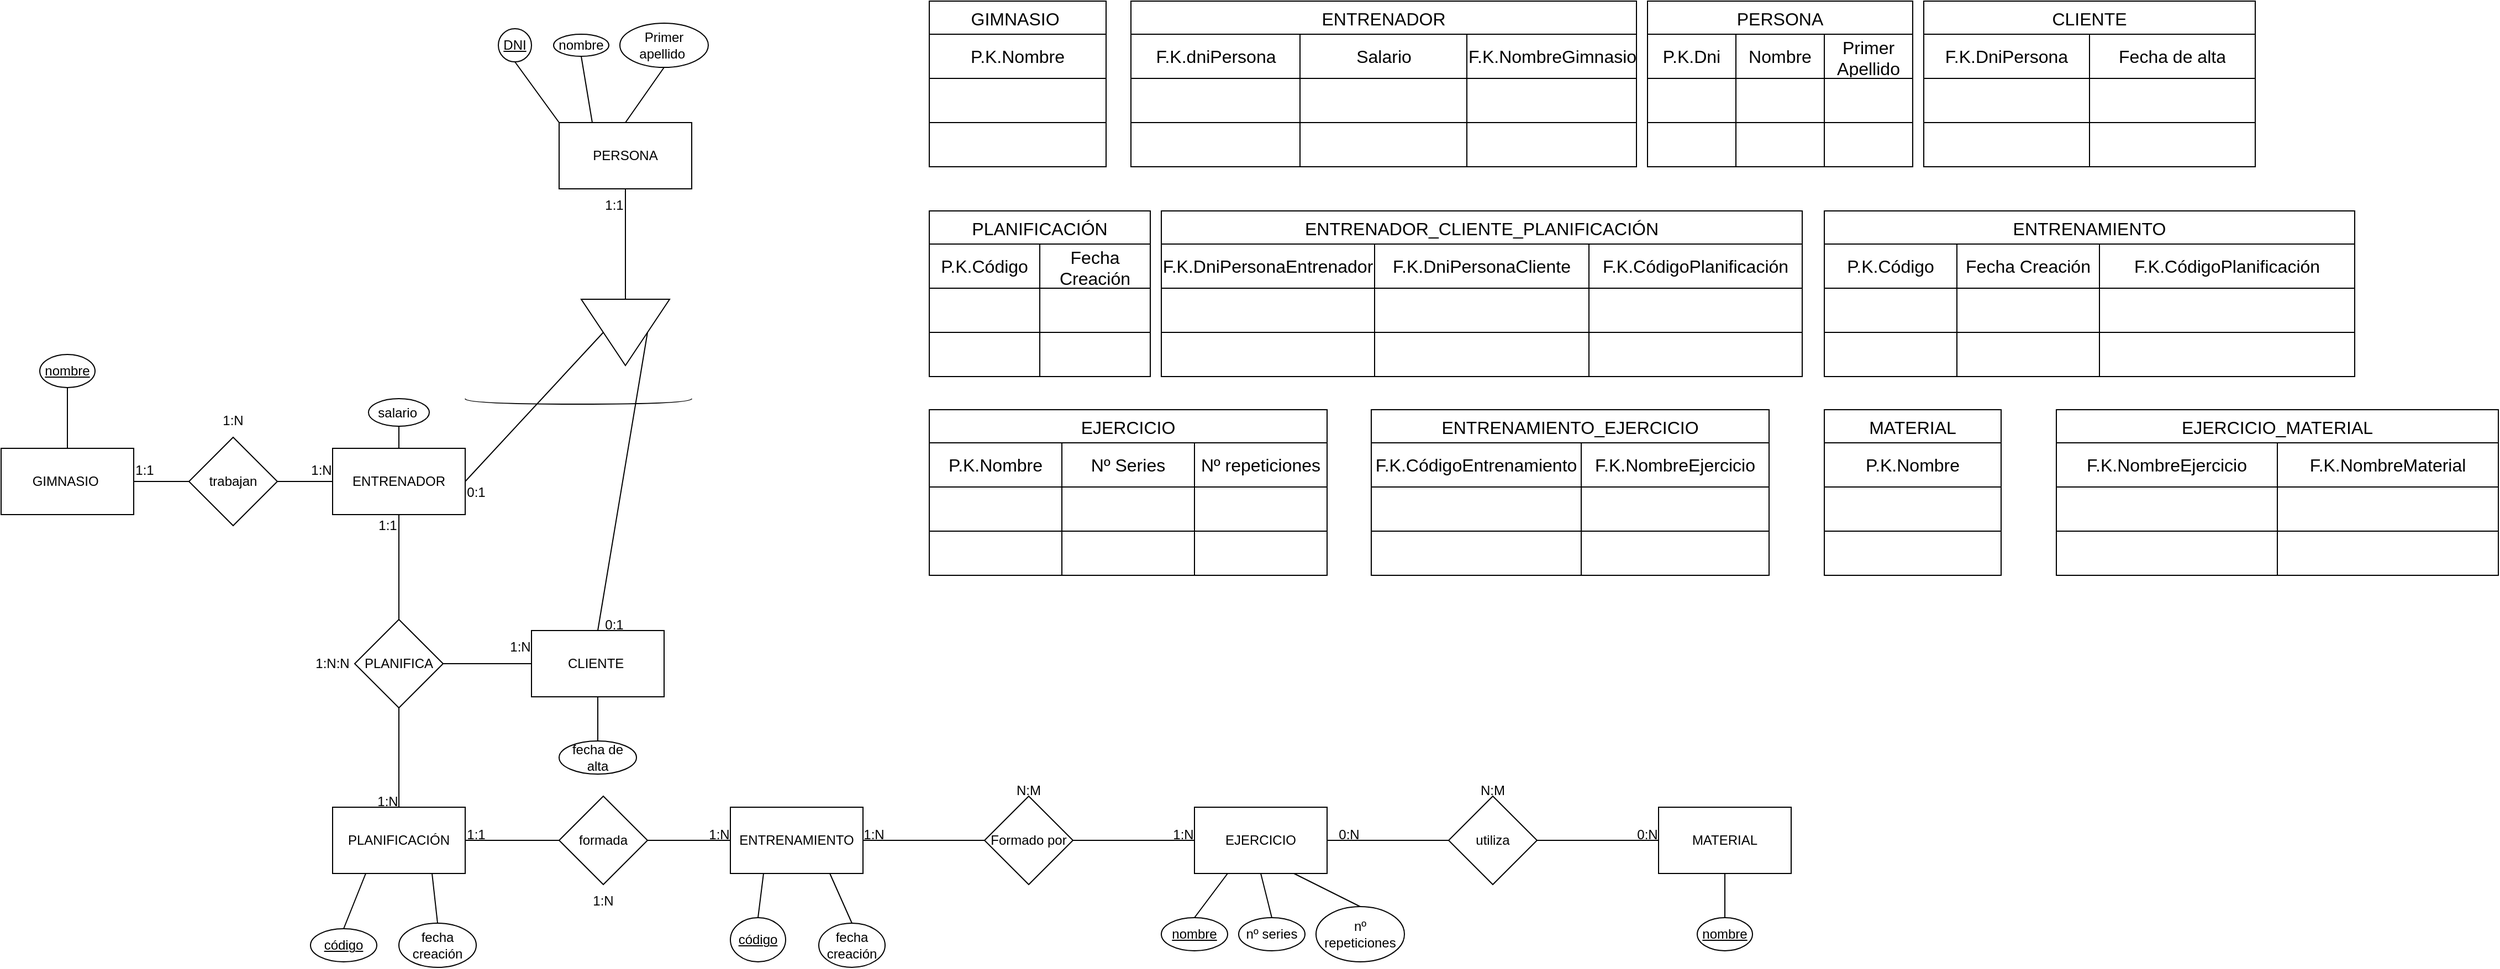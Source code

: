 <mxfile version="22.1.2" type="device">
  <diagram name="Página-1" id="rhM1R0sX4ccH0XcE7GCt">
    <mxGraphModel dx="1364" dy="843" grid="1" gridSize="10" guides="1" tooltips="1" connect="1" arrows="1" fold="1" page="1" pageScale="1" pageWidth="827" pageHeight="1169" math="0" shadow="0">
      <root>
        <mxCell id="0" />
        <mxCell id="1" parent="0" />
        <mxCell id="h2Ty8PCXTIflaOBxiohV-1" value="GIMNASIO&amp;nbsp;" style="rounded=0;whiteSpace=wrap;html=1;" parent="1" vertex="1">
          <mxGeometry x="80" y="455" width="120" height="60" as="geometry" />
        </mxCell>
        <mxCell id="h2Ty8PCXTIflaOBxiohV-2" value="trabajan" style="rhombus;whiteSpace=wrap;html=1;" parent="1" vertex="1">
          <mxGeometry x="250" y="445" width="80" height="80" as="geometry" />
        </mxCell>
        <mxCell id="h2Ty8PCXTIflaOBxiohV-3" value="ENTRENADOR" style="rounded=0;whiteSpace=wrap;html=1;" parent="1" vertex="1">
          <mxGeometry x="380" y="455" width="120" height="60" as="geometry" />
        </mxCell>
        <mxCell id="h2Ty8PCXTIflaOBxiohV-5" value="nombre" style="ellipse;whiteSpace=wrap;html=1;" parent="1" vertex="1">
          <mxGeometry x="580" y="80" width="50" height="20" as="geometry" />
        </mxCell>
        <mxCell id="h2Ty8PCXTIflaOBxiohV-7" value="&lt;u&gt;DNI&lt;/u&gt;" style="ellipse;whiteSpace=wrap;html=1;" parent="1" vertex="1">
          <mxGeometry x="530" y="75" width="30" height="30" as="geometry" />
        </mxCell>
        <mxCell id="h2Ty8PCXTIflaOBxiohV-9" value="Primer apellido&amp;nbsp;" style="ellipse;whiteSpace=wrap;html=1;" parent="1" vertex="1">
          <mxGeometry x="640" y="70" width="80" height="40" as="geometry" />
        </mxCell>
        <mxCell id="h2Ty8PCXTIflaOBxiohV-11" value="salario&amp;nbsp;" style="ellipse;whiteSpace=wrap;html=1;" parent="1" vertex="1">
          <mxGeometry x="412.5" y="410" width="55" height="25" as="geometry" />
        </mxCell>
        <mxCell id="h2Ty8PCXTIflaOBxiohV-12" value="" style="endArrow=none;html=1;rounded=0;entryX=0.5;entryY=1;entryDx=0;entryDy=0;exitX=0;exitY=0;exitDx=0;exitDy=0;" parent="1" source="h2Ty8PCXTIflaOBxiohV-33" target="h2Ty8PCXTIflaOBxiohV-7" edge="1">
          <mxGeometry width="50" height="50" relative="1" as="geometry">
            <mxPoint x="590" y="155" as="sourcePoint" />
            <mxPoint x="660" y="110" as="targetPoint" />
          </mxGeometry>
        </mxCell>
        <mxCell id="h2Ty8PCXTIflaOBxiohV-13" value="" style="endArrow=none;html=1;rounded=0;entryX=0.5;entryY=1;entryDx=0;entryDy=0;exitX=0.25;exitY=0;exitDx=0;exitDy=0;" parent="1" source="h2Ty8PCXTIflaOBxiohV-33" target="h2Ty8PCXTIflaOBxiohV-5" edge="1">
          <mxGeometry width="50" height="50" relative="1" as="geometry">
            <mxPoint x="620" y="155" as="sourcePoint" />
            <mxPoint x="660" y="110" as="targetPoint" />
          </mxGeometry>
        </mxCell>
        <mxCell id="h2Ty8PCXTIflaOBxiohV-14" value="" style="endArrow=none;html=1;rounded=0;entryX=0.5;entryY=1;entryDx=0;entryDy=0;exitX=0.5;exitY=0;exitDx=0;exitDy=0;" parent="1" source="h2Ty8PCXTIflaOBxiohV-33" target="h2Ty8PCXTIflaOBxiohV-9" edge="1">
          <mxGeometry width="50" height="50" relative="1" as="geometry">
            <mxPoint x="650" y="155" as="sourcePoint" />
            <mxPoint x="660" y="110" as="targetPoint" />
          </mxGeometry>
        </mxCell>
        <mxCell id="h2Ty8PCXTIflaOBxiohV-15" value="" style="endArrow=none;html=1;rounded=0;entryX=0.5;entryY=1;entryDx=0;entryDy=0;exitX=0.5;exitY=0;exitDx=0;exitDy=0;" parent="1" source="h2Ty8PCXTIflaOBxiohV-3" target="h2Ty8PCXTIflaOBxiohV-11" edge="1">
          <mxGeometry width="50" height="50" relative="1" as="geometry">
            <mxPoint x="220" y="360" as="sourcePoint" />
            <mxPoint x="175" y="310" as="targetPoint" />
          </mxGeometry>
        </mxCell>
        <mxCell id="h2Ty8PCXTIflaOBxiohV-16" value="" style="endArrow=none;html=1;rounded=0;entryX=1;entryY=0.5;entryDx=0;entryDy=0;exitX=0;exitY=0.5;exitDx=0;exitDy=0;" parent="1" source="h2Ty8PCXTIflaOBxiohV-2" target="h2Ty8PCXTIflaOBxiohV-1" edge="1">
          <mxGeometry width="50" height="50" relative="1" as="geometry">
            <mxPoint x="290" y="460" as="sourcePoint" />
            <mxPoint x="340" y="410" as="targetPoint" />
          </mxGeometry>
        </mxCell>
        <mxCell id="h2Ty8PCXTIflaOBxiohV-17" value="" style="endArrow=none;html=1;rounded=0;entryX=0;entryY=0.5;entryDx=0;entryDy=0;exitX=1;exitY=0.5;exitDx=0;exitDy=0;" parent="1" source="h2Ty8PCXTIflaOBxiohV-2" target="h2Ty8PCXTIflaOBxiohV-3" edge="1">
          <mxGeometry width="50" height="50" relative="1" as="geometry">
            <mxPoint x="290" y="460" as="sourcePoint" />
            <mxPoint x="340" y="410" as="targetPoint" />
          </mxGeometry>
        </mxCell>
        <mxCell id="h2Ty8PCXTIflaOBxiohV-18" value="1:N" style="text;html=1;strokeColor=none;fillColor=none;align=center;verticalAlign=middle;whiteSpace=wrap;rounded=0;" parent="1" vertex="1">
          <mxGeometry x="340" y="460" width="60" height="30" as="geometry" />
        </mxCell>
        <mxCell id="h2Ty8PCXTIflaOBxiohV-19" value="1:1" style="text;html=1;strokeColor=none;fillColor=none;align=center;verticalAlign=middle;whiteSpace=wrap;rounded=0;" parent="1" vertex="1">
          <mxGeometry x="180" y="460" width="60" height="30" as="geometry" />
        </mxCell>
        <mxCell id="h2Ty8PCXTIflaOBxiohV-20" value="PLANIFICA" style="rhombus;whiteSpace=wrap;html=1;" parent="1" vertex="1">
          <mxGeometry x="400" y="610" width="80" height="80" as="geometry" />
        </mxCell>
        <mxCell id="h2Ty8PCXTIflaOBxiohV-21" value="PLANIFICACIÓN" style="rounded=0;whiteSpace=wrap;html=1;" parent="1" vertex="1">
          <mxGeometry x="380" y="780" width="120" height="60" as="geometry" />
        </mxCell>
        <mxCell id="h2Ty8PCXTIflaOBxiohV-22" value="CLIENTE&amp;nbsp;" style="rounded=0;whiteSpace=wrap;html=1;" parent="1" vertex="1">
          <mxGeometry x="560" y="620" width="120" height="60" as="geometry" />
        </mxCell>
        <mxCell id="h2Ty8PCXTIflaOBxiohV-23" value="1:N" style="text;html=1;strokeColor=none;fillColor=none;align=center;verticalAlign=middle;whiteSpace=wrap;rounded=0;" parent="1" vertex="1">
          <mxGeometry x="260" y="415" width="60" height="30" as="geometry" />
        </mxCell>
        <mxCell id="h2Ty8PCXTIflaOBxiohV-24" value="" style="endArrow=none;html=1;rounded=0;entryX=0.5;entryY=0;entryDx=0;entryDy=0;exitX=0.5;exitY=1;exitDx=0;exitDy=0;" parent="1" source="h2Ty8PCXTIflaOBxiohV-3" target="h2Ty8PCXTIflaOBxiohV-20" edge="1">
          <mxGeometry width="50" height="50" relative="1" as="geometry">
            <mxPoint x="380" y="460" as="sourcePoint" />
            <mxPoint x="430" y="410" as="targetPoint" />
          </mxGeometry>
        </mxCell>
        <mxCell id="h2Ty8PCXTIflaOBxiohV-25" value="" style="endArrow=none;html=1;rounded=0;entryX=0;entryY=0.5;entryDx=0;entryDy=0;exitX=1;exitY=0.5;exitDx=0;exitDy=0;" parent="1" source="h2Ty8PCXTIflaOBxiohV-20" target="h2Ty8PCXTIflaOBxiohV-22" edge="1">
          <mxGeometry width="50" height="50" relative="1" as="geometry">
            <mxPoint x="380" y="460" as="sourcePoint" />
            <mxPoint x="430" y="410" as="targetPoint" />
          </mxGeometry>
        </mxCell>
        <mxCell id="h2Ty8PCXTIflaOBxiohV-26" value="" style="endArrow=none;html=1;rounded=0;entryX=0.5;entryY=0;entryDx=0;entryDy=0;exitX=0.5;exitY=1;exitDx=0;exitDy=0;" parent="1" source="h2Ty8PCXTIflaOBxiohV-20" target="h2Ty8PCXTIflaOBxiohV-21" edge="1">
          <mxGeometry width="50" height="50" relative="1" as="geometry">
            <mxPoint x="380" y="460" as="sourcePoint" />
            <mxPoint x="430" y="410" as="targetPoint" />
          </mxGeometry>
        </mxCell>
        <mxCell id="h2Ty8PCXTIflaOBxiohV-27" value="1:1" style="text;html=1;strokeColor=none;fillColor=none;align=center;verticalAlign=middle;whiteSpace=wrap;rounded=0;" parent="1" vertex="1">
          <mxGeometry x="400" y="510" width="60" height="30" as="geometry" />
        </mxCell>
        <mxCell id="h2Ty8PCXTIflaOBxiohV-28" value="1:N" style="text;html=1;strokeColor=none;fillColor=none;align=center;verticalAlign=middle;whiteSpace=wrap;rounded=0;" parent="1" vertex="1">
          <mxGeometry x="400" y="760" width="60" height="30" as="geometry" />
        </mxCell>
        <mxCell id="h2Ty8PCXTIflaOBxiohV-29" value="1:N" style="text;html=1;strokeColor=none;fillColor=none;align=center;verticalAlign=middle;whiteSpace=wrap;rounded=0;" parent="1" vertex="1">
          <mxGeometry x="520" y="620" width="60" height="30" as="geometry" />
        </mxCell>
        <mxCell id="h2Ty8PCXTIflaOBxiohV-30" value="1:N:N" style="text;html=1;strokeColor=none;fillColor=none;align=center;verticalAlign=middle;whiteSpace=wrap;rounded=0;" parent="1" vertex="1">
          <mxGeometry x="350" y="635" width="60" height="30" as="geometry" />
        </mxCell>
        <mxCell id="h2Ty8PCXTIflaOBxiohV-33" value="PERSONA" style="rounded=0;whiteSpace=wrap;html=1;" parent="1" vertex="1">
          <mxGeometry x="585" y="160" width="120" height="60" as="geometry" />
        </mxCell>
        <mxCell id="h2Ty8PCXTIflaOBxiohV-34" value="" style="triangle;whiteSpace=wrap;html=1;direction=south;" parent="1" vertex="1">
          <mxGeometry x="605" y="320" width="80" height="60" as="geometry" />
        </mxCell>
        <mxCell id="h2Ty8PCXTIflaOBxiohV-35" value="" style="endArrow=none;html=1;rounded=0;entryX=0.5;entryY=1;entryDx=0;entryDy=0;exitX=0;exitY=0.5;exitDx=0;exitDy=0;" parent="1" source="h2Ty8PCXTIflaOBxiohV-34" target="h2Ty8PCXTIflaOBxiohV-33" edge="1">
          <mxGeometry width="50" height="50" relative="1" as="geometry">
            <mxPoint x="550" y="510" as="sourcePoint" />
            <mxPoint x="600" y="460" as="targetPoint" />
          </mxGeometry>
        </mxCell>
        <mxCell id="h2Ty8PCXTIflaOBxiohV-36" value="" style="endArrow=none;html=1;rounded=0;entryX=0.5;entryY=1;entryDx=0;entryDy=0;exitX=1;exitY=0.5;exitDx=0;exitDy=0;" parent="1" source="h2Ty8PCXTIflaOBxiohV-3" target="h2Ty8PCXTIflaOBxiohV-34" edge="1">
          <mxGeometry width="50" height="50" relative="1" as="geometry">
            <mxPoint x="550" y="510" as="sourcePoint" />
            <mxPoint x="600" y="460" as="targetPoint" />
          </mxGeometry>
        </mxCell>
        <mxCell id="h2Ty8PCXTIflaOBxiohV-38" value="" style="endArrow=none;html=1;rounded=0;entryX=0.5;entryY=0;entryDx=0;entryDy=0;exitX=0.5;exitY=0;exitDx=0;exitDy=0;" parent="1" source="h2Ty8PCXTIflaOBxiohV-22" target="h2Ty8PCXTIflaOBxiohV-34" edge="1">
          <mxGeometry width="50" height="50" relative="1" as="geometry">
            <mxPoint x="550" y="510" as="sourcePoint" />
            <mxPoint x="600" y="460" as="targetPoint" />
          </mxGeometry>
        </mxCell>
        <mxCell id="h2Ty8PCXTIflaOBxiohV-39" value="" style="shape=requiredInterface;html=1;verticalLabelPosition=bottom;sketch=0;direction=south;" parent="1" vertex="1">
          <mxGeometry x="500" y="410" width="205" height="5" as="geometry" />
        </mxCell>
        <mxCell id="h2Ty8PCXTIflaOBxiohV-40" value="fecha de alta" style="ellipse;whiteSpace=wrap;html=1;" parent="1" vertex="1">
          <mxGeometry x="585" y="720" width="70" height="30" as="geometry" />
        </mxCell>
        <mxCell id="h2Ty8PCXTIflaOBxiohV-41" value="" style="endArrow=none;html=1;rounded=0;entryX=0.5;entryY=0;entryDx=0;entryDy=0;exitX=0.5;exitY=1;exitDx=0;exitDy=0;" parent="1" source="h2Ty8PCXTIflaOBxiohV-22" target="h2Ty8PCXTIflaOBxiohV-40" edge="1">
          <mxGeometry width="50" height="50" relative="1" as="geometry">
            <mxPoint x="550" y="510" as="sourcePoint" />
            <mxPoint x="600" y="460" as="targetPoint" />
          </mxGeometry>
        </mxCell>
        <mxCell id="h2Ty8PCXTIflaOBxiohV-42" value="&lt;u&gt;código&lt;/u&gt;" style="ellipse;whiteSpace=wrap;html=1;" parent="1" vertex="1">
          <mxGeometry x="360" y="890" width="60" height="30" as="geometry" />
        </mxCell>
        <mxCell id="h2Ty8PCXTIflaOBxiohV-43" value="fecha creación" style="ellipse;whiteSpace=wrap;html=1;" parent="1" vertex="1">
          <mxGeometry x="440" y="885" width="70" height="40" as="geometry" />
        </mxCell>
        <mxCell id="h2Ty8PCXTIflaOBxiohV-44" value="" style="endArrow=none;html=1;rounded=0;entryX=0.25;entryY=1;entryDx=0;entryDy=0;exitX=0.5;exitY=0;exitDx=0;exitDy=0;" parent="1" source="h2Ty8PCXTIflaOBxiohV-42" target="h2Ty8PCXTIflaOBxiohV-21" edge="1">
          <mxGeometry width="50" height="50" relative="1" as="geometry">
            <mxPoint x="510" y="990" as="sourcePoint" />
            <mxPoint x="560" y="940" as="targetPoint" />
          </mxGeometry>
        </mxCell>
        <mxCell id="h2Ty8PCXTIflaOBxiohV-45" value="" style="endArrow=none;html=1;rounded=0;entryX=0.75;entryY=1;entryDx=0;entryDy=0;exitX=0.5;exitY=0;exitDx=0;exitDy=0;" parent="1" source="h2Ty8PCXTIflaOBxiohV-43" target="h2Ty8PCXTIflaOBxiohV-21" edge="1">
          <mxGeometry width="50" height="50" relative="1" as="geometry">
            <mxPoint x="510" y="990" as="sourcePoint" />
            <mxPoint x="560" y="940" as="targetPoint" />
          </mxGeometry>
        </mxCell>
        <mxCell id="h2Ty8PCXTIflaOBxiohV-46" value="formada" style="rhombus;whiteSpace=wrap;html=1;" parent="1" vertex="1">
          <mxGeometry x="585" y="770" width="80" height="80" as="geometry" />
        </mxCell>
        <mxCell id="h2Ty8PCXTIflaOBxiohV-47" value="ENTRENAMIENTO" style="rounded=0;whiteSpace=wrap;html=1;" parent="1" vertex="1">
          <mxGeometry x="740" y="780" width="120" height="60" as="geometry" />
        </mxCell>
        <mxCell id="h2Ty8PCXTIflaOBxiohV-48" value="" style="endArrow=none;html=1;rounded=0;entryX=1;entryY=0.5;entryDx=0;entryDy=0;exitX=0;exitY=0.5;exitDx=0;exitDy=0;" parent="1" source="h2Ty8PCXTIflaOBxiohV-46" target="h2Ty8PCXTIflaOBxiohV-21" edge="1">
          <mxGeometry width="50" height="50" relative="1" as="geometry">
            <mxPoint x="630" y="990" as="sourcePoint" />
            <mxPoint x="680" y="940" as="targetPoint" />
          </mxGeometry>
        </mxCell>
        <mxCell id="h2Ty8PCXTIflaOBxiohV-49" value="" style="endArrow=none;html=1;rounded=0;entryX=0;entryY=0.5;entryDx=0;entryDy=0;exitX=1;exitY=0.5;exitDx=0;exitDy=0;" parent="1" source="h2Ty8PCXTIflaOBxiohV-46" target="h2Ty8PCXTIflaOBxiohV-47" edge="1">
          <mxGeometry width="50" height="50" relative="1" as="geometry">
            <mxPoint x="630" y="990" as="sourcePoint" />
            <mxPoint x="680" y="940" as="targetPoint" />
          </mxGeometry>
        </mxCell>
        <mxCell id="h2Ty8PCXTIflaOBxiohV-50" value="1:N" style="text;html=1;strokeColor=none;fillColor=none;align=center;verticalAlign=middle;whiteSpace=wrap;rounded=0;" parent="1" vertex="1">
          <mxGeometry x="700" y="790" width="60" height="30" as="geometry" />
        </mxCell>
        <mxCell id="h2Ty8PCXTIflaOBxiohV-51" value="1:1" style="text;html=1;strokeColor=none;fillColor=none;align=center;verticalAlign=middle;whiteSpace=wrap;rounded=0;" parent="1" vertex="1">
          <mxGeometry x="480" y="790" width="60" height="30" as="geometry" />
        </mxCell>
        <mxCell id="h2Ty8PCXTIflaOBxiohV-52" value="&lt;u&gt;código&lt;/u&gt;" style="ellipse;whiteSpace=wrap;html=1;" parent="1" vertex="1">
          <mxGeometry x="740" y="880" width="50" height="40" as="geometry" />
        </mxCell>
        <mxCell id="h2Ty8PCXTIflaOBxiohV-53" value="fecha creación" style="ellipse;whiteSpace=wrap;html=1;" parent="1" vertex="1">
          <mxGeometry x="820" y="885" width="60" height="40" as="geometry" />
        </mxCell>
        <mxCell id="h2Ty8PCXTIflaOBxiohV-54" value="" style="endArrow=none;html=1;rounded=0;entryX=0.25;entryY=1;entryDx=0;entryDy=0;exitX=0.5;exitY=0;exitDx=0;exitDy=0;" parent="1" source="h2Ty8PCXTIflaOBxiohV-52" target="h2Ty8PCXTIflaOBxiohV-47" edge="1">
          <mxGeometry width="50" height="50" relative="1" as="geometry">
            <mxPoint x="850" y="990" as="sourcePoint" />
            <mxPoint x="900" y="940" as="targetPoint" />
          </mxGeometry>
        </mxCell>
        <mxCell id="h2Ty8PCXTIflaOBxiohV-55" value="" style="endArrow=none;html=1;rounded=0;entryX=0.75;entryY=1;entryDx=0;entryDy=0;exitX=0.5;exitY=0;exitDx=0;exitDy=0;" parent="1" source="h2Ty8PCXTIflaOBxiohV-53" target="h2Ty8PCXTIflaOBxiohV-47" edge="1">
          <mxGeometry width="50" height="50" relative="1" as="geometry">
            <mxPoint x="850" y="990" as="sourcePoint" />
            <mxPoint x="900" y="940" as="targetPoint" />
          </mxGeometry>
        </mxCell>
        <mxCell id="h2Ty8PCXTIflaOBxiohV-56" value="1:N" style="text;html=1;strokeColor=none;fillColor=none;align=center;verticalAlign=middle;whiteSpace=wrap;rounded=0;" parent="1" vertex="1">
          <mxGeometry x="595" y="850" width="60" height="30" as="geometry" />
        </mxCell>
        <mxCell id="h2Ty8PCXTIflaOBxiohV-57" value="Formado por" style="rhombus;whiteSpace=wrap;html=1;" parent="1" vertex="1">
          <mxGeometry x="970" y="770" width="80" height="80" as="geometry" />
        </mxCell>
        <mxCell id="h2Ty8PCXTIflaOBxiohV-58" value="EJERCICIO" style="rounded=0;whiteSpace=wrap;html=1;" parent="1" vertex="1">
          <mxGeometry x="1160" y="780" width="120" height="60" as="geometry" />
        </mxCell>
        <mxCell id="h2Ty8PCXTIflaOBxiohV-59" value="" style="endArrow=none;html=1;rounded=0;entryX=0;entryY=0.5;entryDx=0;entryDy=0;exitX=1;exitY=0.5;exitDx=0;exitDy=0;" parent="1" source="h2Ty8PCXTIflaOBxiohV-57" target="h2Ty8PCXTIflaOBxiohV-58" edge="1">
          <mxGeometry width="50" height="50" relative="1" as="geometry">
            <mxPoint x="1020" y="870" as="sourcePoint" />
            <mxPoint x="1070" y="820" as="targetPoint" />
          </mxGeometry>
        </mxCell>
        <mxCell id="h2Ty8PCXTIflaOBxiohV-60" value="" style="endArrow=none;html=1;rounded=0;entryX=1;entryY=0.5;entryDx=0;entryDy=0;exitX=0;exitY=0.5;exitDx=0;exitDy=0;" parent="1" source="h2Ty8PCXTIflaOBxiohV-57" target="h2Ty8PCXTIflaOBxiohV-47" edge="1">
          <mxGeometry width="50" height="50" relative="1" as="geometry">
            <mxPoint x="1020" y="870" as="sourcePoint" />
            <mxPoint x="1070" y="820" as="targetPoint" />
          </mxGeometry>
        </mxCell>
        <mxCell id="h2Ty8PCXTIflaOBxiohV-61" value="1:N" style="text;html=1;strokeColor=none;fillColor=none;align=center;verticalAlign=middle;whiteSpace=wrap;rounded=0;" parent="1" vertex="1">
          <mxGeometry x="1120" y="790" width="60" height="30" as="geometry" />
        </mxCell>
        <mxCell id="h2Ty8PCXTIflaOBxiohV-62" value="1:N" style="text;html=1;strokeColor=none;fillColor=none;align=center;verticalAlign=middle;whiteSpace=wrap;rounded=0;" parent="1" vertex="1">
          <mxGeometry x="840" y="790" width="60" height="30" as="geometry" />
        </mxCell>
        <mxCell id="h2Ty8PCXTIflaOBxiohV-63" value="N:M" style="text;html=1;strokeColor=none;fillColor=none;align=center;verticalAlign=middle;whiteSpace=wrap;rounded=0;" parent="1" vertex="1">
          <mxGeometry x="980" y="750" width="60" height="30" as="geometry" />
        </mxCell>
        <mxCell id="h2Ty8PCXTIflaOBxiohV-64" value="&lt;u&gt;nombre&lt;/u&gt;" style="ellipse;whiteSpace=wrap;html=1;" parent="1" vertex="1">
          <mxGeometry x="1130" y="880" width="60" height="30" as="geometry" />
        </mxCell>
        <mxCell id="h2Ty8PCXTIflaOBxiohV-65" value="nº series" style="ellipse;whiteSpace=wrap;html=1;" parent="1" vertex="1">
          <mxGeometry x="1200" y="880" width="60" height="30" as="geometry" />
        </mxCell>
        <mxCell id="h2Ty8PCXTIflaOBxiohV-66" value="nº repeticiones" style="ellipse;whiteSpace=wrap;html=1;" parent="1" vertex="1">
          <mxGeometry x="1270" y="870" width="80" height="50" as="geometry" />
        </mxCell>
        <mxCell id="h2Ty8PCXTIflaOBxiohV-67" value="" style="endArrow=none;html=1;rounded=0;entryX=0.5;entryY=0;entryDx=0;entryDy=0;exitX=0.25;exitY=1;exitDx=0;exitDy=0;" parent="1" source="h2Ty8PCXTIflaOBxiohV-58" target="h2Ty8PCXTIflaOBxiohV-64" edge="1">
          <mxGeometry width="50" height="50" relative="1" as="geometry">
            <mxPoint x="1210" y="870" as="sourcePoint" />
            <mxPoint x="1260" y="820" as="targetPoint" />
          </mxGeometry>
        </mxCell>
        <mxCell id="h2Ty8PCXTIflaOBxiohV-68" value="" style="endArrow=none;html=1;rounded=0;entryX=0.5;entryY=0;entryDx=0;entryDy=0;exitX=0.5;exitY=1;exitDx=0;exitDy=0;" parent="1" source="h2Ty8PCXTIflaOBxiohV-58" target="h2Ty8PCXTIflaOBxiohV-65" edge="1">
          <mxGeometry width="50" height="50" relative="1" as="geometry">
            <mxPoint x="1210" y="870" as="sourcePoint" />
            <mxPoint x="1260" y="820" as="targetPoint" />
          </mxGeometry>
        </mxCell>
        <mxCell id="h2Ty8PCXTIflaOBxiohV-69" value="" style="endArrow=none;html=1;rounded=0;entryX=0.5;entryY=0;entryDx=0;entryDy=0;exitX=0.75;exitY=1;exitDx=0;exitDy=0;" parent="1" source="h2Ty8PCXTIflaOBxiohV-58" target="h2Ty8PCXTIflaOBxiohV-66" edge="1">
          <mxGeometry width="50" height="50" relative="1" as="geometry">
            <mxPoint x="1210" y="870" as="sourcePoint" />
            <mxPoint x="1260" y="820" as="targetPoint" />
          </mxGeometry>
        </mxCell>
        <mxCell id="h2Ty8PCXTIflaOBxiohV-70" value="utiliza" style="rhombus;whiteSpace=wrap;html=1;" parent="1" vertex="1">
          <mxGeometry x="1390" y="770" width="80" height="80" as="geometry" />
        </mxCell>
        <mxCell id="h2Ty8PCXTIflaOBxiohV-71" value="MATERIAL" style="rounded=0;whiteSpace=wrap;html=1;" parent="1" vertex="1">
          <mxGeometry x="1580" y="780" width="120" height="60" as="geometry" />
        </mxCell>
        <mxCell id="h2Ty8PCXTIflaOBxiohV-72" value="" style="endArrow=none;html=1;rounded=0;entryX=1;entryY=0.5;entryDx=0;entryDy=0;exitX=0;exitY=0.5;exitDx=0;exitDy=0;" parent="1" source="h2Ty8PCXTIflaOBxiohV-70" target="h2Ty8PCXTIflaOBxiohV-58" edge="1">
          <mxGeometry width="50" height="50" relative="1" as="geometry">
            <mxPoint x="1390" y="870" as="sourcePoint" />
            <mxPoint x="1440" y="820" as="targetPoint" />
          </mxGeometry>
        </mxCell>
        <mxCell id="h2Ty8PCXTIflaOBxiohV-73" value="" style="endArrow=none;html=1;rounded=0;entryX=0;entryY=0.5;entryDx=0;entryDy=0;exitX=1;exitY=0.5;exitDx=0;exitDy=0;" parent="1" source="h2Ty8PCXTIflaOBxiohV-70" target="h2Ty8PCXTIflaOBxiohV-71" edge="1">
          <mxGeometry width="50" height="50" relative="1" as="geometry">
            <mxPoint x="1390" y="870" as="sourcePoint" />
            <mxPoint x="1440" y="820" as="targetPoint" />
          </mxGeometry>
        </mxCell>
        <mxCell id="h2Ty8PCXTIflaOBxiohV-74" value="0:N" style="text;html=1;strokeColor=none;fillColor=none;align=center;verticalAlign=middle;whiteSpace=wrap;rounded=0;" parent="1" vertex="1">
          <mxGeometry x="1540" y="790" width="60" height="30" as="geometry" />
        </mxCell>
        <mxCell id="h2Ty8PCXTIflaOBxiohV-75" value="0:N" style="text;html=1;strokeColor=none;fillColor=none;align=center;verticalAlign=middle;whiteSpace=wrap;rounded=0;" parent="1" vertex="1">
          <mxGeometry x="1270" y="790" width="60" height="30" as="geometry" />
        </mxCell>
        <mxCell id="h2Ty8PCXTIflaOBxiohV-76" value="N:M" style="text;html=1;strokeColor=none;fillColor=none;align=center;verticalAlign=middle;whiteSpace=wrap;rounded=0;" parent="1" vertex="1">
          <mxGeometry x="1400" y="750" width="60" height="30" as="geometry" />
        </mxCell>
        <mxCell id="h2Ty8PCXTIflaOBxiohV-78" value="&lt;u&gt;nombre&lt;/u&gt;" style="ellipse;whiteSpace=wrap;html=1;" parent="1" vertex="1">
          <mxGeometry x="1615" y="880" width="50" height="30" as="geometry" />
        </mxCell>
        <mxCell id="h2Ty8PCXTIflaOBxiohV-79" value="" style="endArrow=none;html=1;rounded=0;entryX=0.5;entryY=0;entryDx=0;entryDy=0;exitX=0.5;exitY=1;exitDx=0;exitDy=0;" parent="1" source="h2Ty8PCXTIflaOBxiohV-71" target="h2Ty8PCXTIflaOBxiohV-78" edge="1">
          <mxGeometry width="50" height="50" relative="1" as="geometry">
            <mxPoint x="1700" y="870" as="sourcePoint" />
            <mxPoint x="1750" y="820" as="targetPoint" />
          </mxGeometry>
        </mxCell>
        <mxCell id="h2Ty8PCXTIflaOBxiohV-80" value="1:1" style="text;html=1;strokeColor=none;fillColor=none;align=center;verticalAlign=middle;whiteSpace=wrap;rounded=0;" parent="1" vertex="1">
          <mxGeometry x="605" y="220" width="60" height="30" as="geometry" />
        </mxCell>
        <mxCell id="h2Ty8PCXTIflaOBxiohV-81" value="0:1" style="text;html=1;strokeColor=none;fillColor=none;align=center;verticalAlign=middle;whiteSpace=wrap;rounded=0;" parent="1" vertex="1">
          <mxGeometry x="605" y="600" width="60" height="30" as="geometry" />
        </mxCell>
        <mxCell id="h2Ty8PCXTIflaOBxiohV-82" value="0:1" style="text;html=1;strokeColor=none;fillColor=none;align=center;verticalAlign=middle;whiteSpace=wrap;rounded=0;" parent="1" vertex="1">
          <mxGeometry x="480" y="480" width="60" height="30" as="geometry" />
        </mxCell>
        <mxCell id="YRzx1AhskrkXd0gITZo0-1" value="GIMNASIO " style="shape=table;startSize=30;container=1;collapsible=0;childLayout=tableLayout;strokeColor=default;fontSize=16;" vertex="1" parent="1">
          <mxGeometry x="920" y="50" width="160" height="150" as="geometry" />
        </mxCell>
        <mxCell id="YRzx1AhskrkXd0gITZo0-2" value="" style="shape=tableRow;horizontal=0;startSize=0;swimlaneHead=0;swimlaneBody=0;strokeColor=inherit;top=0;left=0;bottom=0;right=0;collapsible=0;dropTarget=0;fillColor=none;points=[[0,0.5],[1,0.5]];portConstraint=eastwest;fontSize=16;" vertex="1" parent="YRzx1AhskrkXd0gITZo0-1">
          <mxGeometry y="30" width="160" height="40" as="geometry" />
        </mxCell>
        <mxCell id="YRzx1AhskrkXd0gITZo0-3" value="P.K.Nombre" style="shape=partialRectangle;html=1;whiteSpace=wrap;connectable=0;strokeColor=inherit;overflow=hidden;fillColor=none;top=0;left=0;bottom=0;right=0;pointerEvents=1;fontSize=16;" vertex="1" parent="YRzx1AhskrkXd0gITZo0-2">
          <mxGeometry width="160" height="40" as="geometry">
            <mxRectangle width="160" height="40" as="alternateBounds" />
          </mxGeometry>
        </mxCell>
        <mxCell id="YRzx1AhskrkXd0gITZo0-6" value="" style="shape=tableRow;horizontal=0;startSize=0;swimlaneHead=0;swimlaneBody=0;strokeColor=inherit;top=0;left=0;bottom=0;right=0;collapsible=0;dropTarget=0;fillColor=none;points=[[0,0.5],[1,0.5]];portConstraint=eastwest;fontSize=16;" vertex="1" parent="YRzx1AhskrkXd0gITZo0-1">
          <mxGeometry y="70" width="160" height="40" as="geometry" />
        </mxCell>
        <mxCell id="YRzx1AhskrkXd0gITZo0-7" value="" style="shape=partialRectangle;html=1;whiteSpace=wrap;connectable=0;strokeColor=inherit;overflow=hidden;fillColor=none;top=0;left=0;bottom=0;right=0;pointerEvents=1;fontSize=16;" vertex="1" parent="YRzx1AhskrkXd0gITZo0-6">
          <mxGeometry width="160" height="40" as="geometry">
            <mxRectangle width="160" height="40" as="alternateBounds" />
          </mxGeometry>
        </mxCell>
        <mxCell id="YRzx1AhskrkXd0gITZo0-10" value="" style="shape=tableRow;horizontal=0;startSize=0;swimlaneHead=0;swimlaneBody=0;strokeColor=inherit;top=0;left=0;bottom=0;right=0;collapsible=0;dropTarget=0;fillColor=none;points=[[0,0.5],[1,0.5]];portConstraint=eastwest;fontSize=16;" vertex="1" parent="YRzx1AhskrkXd0gITZo0-1">
          <mxGeometry y="110" width="160" height="40" as="geometry" />
        </mxCell>
        <mxCell id="YRzx1AhskrkXd0gITZo0-11" value="" style="shape=partialRectangle;html=1;whiteSpace=wrap;connectable=0;strokeColor=inherit;overflow=hidden;fillColor=none;top=0;left=0;bottom=0;right=0;pointerEvents=1;fontSize=16;" vertex="1" parent="YRzx1AhskrkXd0gITZo0-10">
          <mxGeometry width="160" height="40" as="geometry">
            <mxRectangle width="160" height="40" as="alternateBounds" />
          </mxGeometry>
        </mxCell>
        <mxCell id="YRzx1AhskrkXd0gITZo0-14" value="&lt;u&gt;nombre&lt;/u&gt;" style="ellipse;whiteSpace=wrap;html=1;" vertex="1" parent="1">
          <mxGeometry x="115" y="370" width="50" height="30" as="geometry" />
        </mxCell>
        <mxCell id="YRzx1AhskrkXd0gITZo0-15" value="" style="endArrow=none;html=1;rounded=0;entryX=0.5;entryY=1;entryDx=0;entryDy=0;exitX=0.5;exitY=0;exitDx=0;exitDy=0;" edge="1" parent="1" source="h2Ty8PCXTIflaOBxiohV-1" target="YRzx1AhskrkXd0gITZo0-14">
          <mxGeometry width="50" height="50" relative="1" as="geometry">
            <mxPoint x="670" y="460" as="sourcePoint" />
            <mxPoint x="720" y="410" as="targetPoint" />
            <Array as="points" />
          </mxGeometry>
        </mxCell>
        <mxCell id="YRzx1AhskrkXd0gITZo0-16" value="ENTRENADOR" style="shape=table;startSize=30;container=1;collapsible=0;childLayout=tableLayout;strokeColor=default;fontSize=16;" vertex="1" parent="1">
          <mxGeometry x="1102.5" y="50" width="457.5" height="150" as="geometry" />
        </mxCell>
        <mxCell id="YRzx1AhskrkXd0gITZo0-17" value="" style="shape=tableRow;horizontal=0;startSize=0;swimlaneHead=0;swimlaneBody=0;strokeColor=inherit;top=0;left=0;bottom=0;right=0;collapsible=0;dropTarget=0;fillColor=none;points=[[0,0.5],[1,0.5]];portConstraint=eastwest;fontSize=16;" vertex="1" parent="YRzx1AhskrkXd0gITZo0-16">
          <mxGeometry y="30" width="457.5" height="40" as="geometry" />
        </mxCell>
        <mxCell id="YRzx1AhskrkXd0gITZo0-18" value="F.K.dniPersona" style="shape=partialRectangle;html=1;whiteSpace=wrap;connectable=0;strokeColor=inherit;overflow=hidden;fillColor=none;top=0;left=0;bottom=0;right=0;pointerEvents=1;fontSize=16;" vertex="1" parent="YRzx1AhskrkXd0gITZo0-17">
          <mxGeometry width="153" height="40" as="geometry">
            <mxRectangle width="153" height="40" as="alternateBounds" />
          </mxGeometry>
        </mxCell>
        <mxCell id="YRzx1AhskrkXd0gITZo0-19" value="Salario" style="shape=partialRectangle;html=1;whiteSpace=wrap;connectable=0;strokeColor=inherit;overflow=hidden;fillColor=none;top=0;left=0;bottom=0;right=0;pointerEvents=1;fontSize=16;" vertex="1" parent="YRzx1AhskrkXd0gITZo0-17">
          <mxGeometry x="153" width="151" height="40" as="geometry">
            <mxRectangle width="151" height="40" as="alternateBounds" />
          </mxGeometry>
        </mxCell>
        <mxCell id="YRzx1AhskrkXd0gITZo0-29" value="F.K.NombreGimnasio" style="shape=partialRectangle;html=1;whiteSpace=wrap;connectable=0;strokeColor=inherit;overflow=hidden;fillColor=none;top=0;left=0;bottom=0;right=0;pointerEvents=1;fontSize=16;" vertex="1" parent="YRzx1AhskrkXd0gITZo0-17">
          <mxGeometry x="304" width="154" height="40" as="geometry">
            <mxRectangle width="154" height="40" as="alternateBounds" />
          </mxGeometry>
        </mxCell>
        <mxCell id="YRzx1AhskrkXd0gITZo0-21" value="" style="shape=tableRow;horizontal=0;startSize=0;swimlaneHead=0;swimlaneBody=0;strokeColor=inherit;top=0;left=0;bottom=0;right=0;collapsible=0;dropTarget=0;fillColor=none;points=[[0,0.5],[1,0.5]];portConstraint=eastwest;fontSize=16;" vertex="1" parent="YRzx1AhskrkXd0gITZo0-16">
          <mxGeometry y="70" width="457.5" height="40" as="geometry" />
        </mxCell>
        <mxCell id="YRzx1AhskrkXd0gITZo0-22" value="" style="shape=partialRectangle;html=1;whiteSpace=wrap;connectable=0;strokeColor=inherit;overflow=hidden;fillColor=none;top=0;left=0;bottom=0;right=0;pointerEvents=1;fontSize=16;" vertex="1" parent="YRzx1AhskrkXd0gITZo0-21">
          <mxGeometry width="153" height="40" as="geometry">
            <mxRectangle width="153" height="40" as="alternateBounds" />
          </mxGeometry>
        </mxCell>
        <mxCell id="YRzx1AhskrkXd0gITZo0-23" value="" style="shape=partialRectangle;html=1;whiteSpace=wrap;connectable=0;strokeColor=inherit;overflow=hidden;fillColor=none;top=0;left=0;bottom=0;right=0;pointerEvents=1;fontSize=16;" vertex="1" parent="YRzx1AhskrkXd0gITZo0-21">
          <mxGeometry x="153" width="151" height="40" as="geometry">
            <mxRectangle width="151" height="40" as="alternateBounds" />
          </mxGeometry>
        </mxCell>
        <mxCell id="YRzx1AhskrkXd0gITZo0-30" style="shape=partialRectangle;html=1;whiteSpace=wrap;connectable=0;strokeColor=inherit;overflow=hidden;fillColor=none;top=0;left=0;bottom=0;right=0;pointerEvents=1;fontSize=16;" vertex="1" parent="YRzx1AhskrkXd0gITZo0-21">
          <mxGeometry x="304" width="154" height="40" as="geometry">
            <mxRectangle width="154" height="40" as="alternateBounds" />
          </mxGeometry>
        </mxCell>
        <mxCell id="YRzx1AhskrkXd0gITZo0-25" value="" style="shape=tableRow;horizontal=0;startSize=0;swimlaneHead=0;swimlaneBody=0;strokeColor=inherit;top=0;left=0;bottom=0;right=0;collapsible=0;dropTarget=0;fillColor=none;points=[[0,0.5],[1,0.5]];portConstraint=eastwest;fontSize=16;" vertex="1" parent="YRzx1AhskrkXd0gITZo0-16">
          <mxGeometry y="110" width="457.5" height="40" as="geometry" />
        </mxCell>
        <mxCell id="YRzx1AhskrkXd0gITZo0-26" value="" style="shape=partialRectangle;html=1;whiteSpace=wrap;connectable=0;strokeColor=inherit;overflow=hidden;fillColor=none;top=0;left=0;bottom=0;right=0;pointerEvents=1;fontSize=16;" vertex="1" parent="YRzx1AhskrkXd0gITZo0-25">
          <mxGeometry width="153" height="40" as="geometry">
            <mxRectangle width="153" height="40" as="alternateBounds" />
          </mxGeometry>
        </mxCell>
        <mxCell id="YRzx1AhskrkXd0gITZo0-27" value="" style="shape=partialRectangle;html=1;whiteSpace=wrap;connectable=0;strokeColor=inherit;overflow=hidden;fillColor=none;top=0;left=0;bottom=0;right=0;pointerEvents=1;fontSize=16;" vertex="1" parent="YRzx1AhskrkXd0gITZo0-25">
          <mxGeometry x="153" width="151" height="40" as="geometry">
            <mxRectangle width="151" height="40" as="alternateBounds" />
          </mxGeometry>
        </mxCell>
        <mxCell id="YRzx1AhskrkXd0gITZo0-31" style="shape=partialRectangle;html=1;whiteSpace=wrap;connectable=0;strokeColor=inherit;overflow=hidden;fillColor=none;top=0;left=0;bottom=0;right=0;pointerEvents=1;fontSize=16;" vertex="1" parent="YRzx1AhskrkXd0gITZo0-25">
          <mxGeometry x="304" width="154" height="40" as="geometry">
            <mxRectangle width="154" height="40" as="alternateBounds" />
          </mxGeometry>
        </mxCell>
        <mxCell id="YRzx1AhskrkXd0gITZo0-32" value="PERSONA" style="shape=table;startSize=30;container=1;collapsible=0;childLayout=tableLayout;strokeColor=default;fontSize=16;" vertex="1" parent="1">
          <mxGeometry x="1570" y="50" width="240" height="150" as="geometry" />
        </mxCell>
        <mxCell id="YRzx1AhskrkXd0gITZo0-33" value="" style="shape=tableRow;horizontal=0;startSize=0;swimlaneHead=0;swimlaneBody=0;strokeColor=inherit;top=0;left=0;bottom=0;right=0;collapsible=0;dropTarget=0;fillColor=none;points=[[0,0.5],[1,0.5]];portConstraint=eastwest;fontSize=16;" vertex="1" parent="YRzx1AhskrkXd0gITZo0-32">
          <mxGeometry y="30" width="240" height="40" as="geometry" />
        </mxCell>
        <mxCell id="YRzx1AhskrkXd0gITZo0-34" value="P.K.Dni" style="shape=partialRectangle;html=1;whiteSpace=wrap;connectable=0;strokeColor=inherit;overflow=hidden;fillColor=none;top=0;left=0;bottom=0;right=0;pointerEvents=1;fontSize=16;" vertex="1" parent="YRzx1AhskrkXd0gITZo0-33">
          <mxGeometry width="80" height="40" as="geometry">
            <mxRectangle width="80" height="40" as="alternateBounds" />
          </mxGeometry>
        </mxCell>
        <mxCell id="YRzx1AhskrkXd0gITZo0-35" value="Nombre" style="shape=partialRectangle;html=1;whiteSpace=wrap;connectable=0;strokeColor=inherit;overflow=hidden;fillColor=none;top=0;left=0;bottom=0;right=0;pointerEvents=1;fontSize=16;" vertex="1" parent="YRzx1AhskrkXd0gITZo0-33">
          <mxGeometry x="80" width="80" height="40" as="geometry">
            <mxRectangle width="80" height="40" as="alternateBounds" />
          </mxGeometry>
        </mxCell>
        <mxCell id="YRzx1AhskrkXd0gITZo0-36" value="Primer Apellido" style="shape=partialRectangle;html=1;whiteSpace=wrap;connectable=0;strokeColor=inherit;overflow=hidden;fillColor=none;top=0;left=0;bottom=0;right=0;pointerEvents=1;fontSize=16;" vertex="1" parent="YRzx1AhskrkXd0gITZo0-33">
          <mxGeometry x="160" width="80" height="40" as="geometry">
            <mxRectangle width="80" height="40" as="alternateBounds" />
          </mxGeometry>
        </mxCell>
        <mxCell id="YRzx1AhskrkXd0gITZo0-37" value="" style="shape=tableRow;horizontal=0;startSize=0;swimlaneHead=0;swimlaneBody=0;strokeColor=inherit;top=0;left=0;bottom=0;right=0;collapsible=0;dropTarget=0;fillColor=none;points=[[0,0.5],[1,0.5]];portConstraint=eastwest;fontSize=16;" vertex="1" parent="YRzx1AhskrkXd0gITZo0-32">
          <mxGeometry y="70" width="240" height="40" as="geometry" />
        </mxCell>
        <mxCell id="YRzx1AhskrkXd0gITZo0-38" value="" style="shape=partialRectangle;html=1;whiteSpace=wrap;connectable=0;strokeColor=inherit;overflow=hidden;fillColor=none;top=0;left=0;bottom=0;right=0;pointerEvents=1;fontSize=16;" vertex="1" parent="YRzx1AhskrkXd0gITZo0-37">
          <mxGeometry width="80" height="40" as="geometry">
            <mxRectangle width="80" height="40" as="alternateBounds" />
          </mxGeometry>
        </mxCell>
        <mxCell id="YRzx1AhskrkXd0gITZo0-39" value="" style="shape=partialRectangle;html=1;whiteSpace=wrap;connectable=0;strokeColor=inherit;overflow=hidden;fillColor=none;top=0;left=0;bottom=0;right=0;pointerEvents=1;fontSize=16;" vertex="1" parent="YRzx1AhskrkXd0gITZo0-37">
          <mxGeometry x="80" width="80" height="40" as="geometry">
            <mxRectangle width="80" height="40" as="alternateBounds" />
          </mxGeometry>
        </mxCell>
        <mxCell id="YRzx1AhskrkXd0gITZo0-40" value="" style="shape=partialRectangle;html=1;whiteSpace=wrap;connectable=0;strokeColor=inherit;overflow=hidden;fillColor=none;top=0;left=0;bottom=0;right=0;pointerEvents=1;fontSize=16;" vertex="1" parent="YRzx1AhskrkXd0gITZo0-37">
          <mxGeometry x="160" width="80" height="40" as="geometry">
            <mxRectangle width="80" height="40" as="alternateBounds" />
          </mxGeometry>
        </mxCell>
        <mxCell id="YRzx1AhskrkXd0gITZo0-41" value="" style="shape=tableRow;horizontal=0;startSize=0;swimlaneHead=0;swimlaneBody=0;strokeColor=inherit;top=0;left=0;bottom=0;right=0;collapsible=0;dropTarget=0;fillColor=none;points=[[0,0.5],[1,0.5]];portConstraint=eastwest;fontSize=16;" vertex="1" parent="YRzx1AhskrkXd0gITZo0-32">
          <mxGeometry y="110" width="240" height="40" as="geometry" />
        </mxCell>
        <mxCell id="YRzx1AhskrkXd0gITZo0-42" value="" style="shape=partialRectangle;html=1;whiteSpace=wrap;connectable=0;strokeColor=inherit;overflow=hidden;fillColor=none;top=0;left=0;bottom=0;right=0;pointerEvents=1;fontSize=16;" vertex="1" parent="YRzx1AhskrkXd0gITZo0-41">
          <mxGeometry width="80" height="40" as="geometry">
            <mxRectangle width="80" height="40" as="alternateBounds" />
          </mxGeometry>
        </mxCell>
        <mxCell id="YRzx1AhskrkXd0gITZo0-43" value="" style="shape=partialRectangle;html=1;whiteSpace=wrap;connectable=0;strokeColor=inherit;overflow=hidden;fillColor=none;top=0;left=0;bottom=0;right=0;pointerEvents=1;fontSize=16;" vertex="1" parent="YRzx1AhskrkXd0gITZo0-41">
          <mxGeometry x="80" width="80" height="40" as="geometry">
            <mxRectangle width="80" height="40" as="alternateBounds" />
          </mxGeometry>
        </mxCell>
        <mxCell id="YRzx1AhskrkXd0gITZo0-44" value="" style="shape=partialRectangle;html=1;whiteSpace=wrap;connectable=0;strokeColor=inherit;overflow=hidden;fillColor=none;top=0;left=0;bottom=0;right=0;pointerEvents=1;fontSize=16;" vertex="1" parent="YRzx1AhskrkXd0gITZo0-41">
          <mxGeometry x="160" width="80" height="40" as="geometry">
            <mxRectangle width="80" height="40" as="alternateBounds" />
          </mxGeometry>
        </mxCell>
        <mxCell id="YRzx1AhskrkXd0gITZo0-45" value="CLIENTE" style="shape=table;startSize=30;container=1;collapsible=0;childLayout=tableLayout;strokeColor=default;fontSize=16;" vertex="1" parent="1">
          <mxGeometry x="1820" y="50" width="300" height="150" as="geometry" />
        </mxCell>
        <mxCell id="YRzx1AhskrkXd0gITZo0-46" value="" style="shape=tableRow;horizontal=0;startSize=0;swimlaneHead=0;swimlaneBody=0;strokeColor=inherit;top=0;left=0;bottom=0;right=0;collapsible=0;dropTarget=0;fillColor=none;points=[[0,0.5],[1,0.5]];portConstraint=eastwest;fontSize=16;" vertex="1" parent="YRzx1AhskrkXd0gITZo0-45">
          <mxGeometry y="30" width="300" height="40" as="geometry" />
        </mxCell>
        <mxCell id="YRzx1AhskrkXd0gITZo0-47" value="F.K.DniPersona" style="shape=partialRectangle;html=1;whiteSpace=wrap;connectable=0;strokeColor=inherit;overflow=hidden;fillColor=none;top=0;left=0;bottom=0;right=0;pointerEvents=1;fontSize=16;" vertex="1" parent="YRzx1AhskrkXd0gITZo0-46">
          <mxGeometry width="150" height="40" as="geometry">
            <mxRectangle width="150" height="40" as="alternateBounds" />
          </mxGeometry>
        </mxCell>
        <mxCell id="YRzx1AhskrkXd0gITZo0-48" value="Fecha de alta" style="shape=partialRectangle;html=1;whiteSpace=wrap;connectable=0;strokeColor=inherit;overflow=hidden;fillColor=none;top=0;left=0;bottom=0;right=0;pointerEvents=1;fontSize=16;" vertex="1" parent="YRzx1AhskrkXd0gITZo0-46">
          <mxGeometry x="150" width="150" height="40" as="geometry">
            <mxRectangle width="150" height="40" as="alternateBounds" />
          </mxGeometry>
        </mxCell>
        <mxCell id="YRzx1AhskrkXd0gITZo0-50" value="" style="shape=tableRow;horizontal=0;startSize=0;swimlaneHead=0;swimlaneBody=0;strokeColor=inherit;top=0;left=0;bottom=0;right=0;collapsible=0;dropTarget=0;fillColor=none;points=[[0,0.5],[1,0.5]];portConstraint=eastwest;fontSize=16;" vertex="1" parent="YRzx1AhskrkXd0gITZo0-45">
          <mxGeometry y="70" width="300" height="40" as="geometry" />
        </mxCell>
        <mxCell id="YRzx1AhskrkXd0gITZo0-51" value="" style="shape=partialRectangle;html=1;whiteSpace=wrap;connectable=0;strokeColor=inherit;overflow=hidden;fillColor=none;top=0;left=0;bottom=0;right=0;pointerEvents=1;fontSize=16;" vertex="1" parent="YRzx1AhskrkXd0gITZo0-50">
          <mxGeometry width="150" height="40" as="geometry">
            <mxRectangle width="150" height="40" as="alternateBounds" />
          </mxGeometry>
        </mxCell>
        <mxCell id="YRzx1AhskrkXd0gITZo0-52" value="" style="shape=partialRectangle;html=1;whiteSpace=wrap;connectable=0;strokeColor=inherit;overflow=hidden;fillColor=none;top=0;left=0;bottom=0;right=0;pointerEvents=1;fontSize=16;" vertex="1" parent="YRzx1AhskrkXd0gITZo0-50">
          <mxGeometry x="150" width="150" height="40" as="geometry">
            <mxRectangle width="150" height="40" as="alternateBounds" />
          </mxGeometry>
        </mxCell>
        <mxCell id="YRzx1AhskrkXd0gITZo0-54" value="" style="shape=tableRow;horizontal=0;startSize=0;swimlaneHead=0;swimlaneBody=0;strokeColor=inherit;top=0;left=0;bottom=0;right=0;collapsible=0;dropTarget=0;fillColor=none;points=[[0,0.5],[1,0.5]];portConstraint=eastwest;fontSize=16;" vertex="1" parent="YRzx1AhskrkXd0gITZo0-45">
          <mxGeometry y="110" width="300" height="40" as="geometry" />
        </mxCell>
        <mxCell id="YRzx1AhskrkXd0gITZo0-55" value="" style="shape=partialRectangle;html=1;whiteSpace=wrap;connectable=0;strokeColor=inherit;overflow=hidden;fillColor=none;top=0;left=0;bottom=0;right=0;pointerEvents=1;fontSize=16;" vertex="1" parent="YRzx1AhskrkXd0gITZo0-54">
          <mxGeometry width="150" height="40" as="geometry">
            <mxRectangle width="150" height="40" as="alternateBounds" />
          </mxGeometry>
        </mxCell>
        <mxCell id="YRzx1AhskrkXd0gITZo0-56" value="" style="shape=partialRectangle;html=1;whiteSpace=wrap;connectable=0;strokeColor=inherit;overflow=hidden;fillColor=none;top=0;left=0;bottom=0;right=0;pointerEvents=1;fontSize=16;" vertex="1" parent="YRzx1AhskrkXd0gITZo0-54">
          <mxGeometry x="150" width="150" height="40" as="geometry">
            <mxRectangle width="150" height="40" as="alternateBounds" />
          </mxGeometry>
        </mxCell>
        <mxCell id="YRzx1AhskrkXd0gITZo0-58" value="PLANIFICACIÓN" style="shape=table;startSize=30;container=1;collapsible=0;childLayout=tableLayout;strokeColor=default;fontSize=16;" vertex="1" parent="1">
          <mxGeometry x="920" y="240" width="200" height="150" as="geometry" />
        </mxCell>
        <mxCell id="YRzx1AhskrkXd0gITZo0-59" value="" style="shape=tableRow;horizontal=0;startSize=0;swimlaneHead=0;swimlaneBody=0;strokeColor=inherit;top=0;left=0;bottom=0;right=0;collapsible=0;dropTarget=0;fillColor=none;points=[[0,0.5],[1,0.5]];portConstraint=eastwest;fontSize=16;" vertex="1" parent="YRzx1AhskrkXd0gITZo0-58">
          <mxGeometry y="30" width="200" height="40" as="geometry" />
        </mxCell>
        <mxCell id="YRzx1AhskrkXd0gITZo0-60" value="P.K.Código" style="shape=partialRectangle;html=1;whiteSpace=wrap;connectable=0;strokeColor=inherit;overflow=hidden;fillColor=none;top=0;left=0;bottom=0;right=0;pointerEvents=1;fontSize=16;" vertex="1" parent="YRzx1AhskrkXd0gITZo0-59">
          <mxGeometry width="100" height="40" as="geometry">
            <mxRectangle width="100" height="40" as="alternateBounds" />
          </mxGeometry>
        </mxCell>
        <mxCell id="YRzx1AhskrkXd0gITZo0-61" value="Fecha Creación" style="shape=partialRectangle;html=1;whiteSpace=wrap;connectable=0;strokeColor=inherit;overflow=hidden;fillColor=none;top=0;left=0;bottom=0;right=0;pointerEvents=1;fontSize=16;" vertex="1" parent="YRzx1AhskrkXd0gITZo0-59">
          <mxGeometry x="100" width="100" height="40" as="geometry">
            <mxRectangle width="100" height="40" as="alternateBounds" />
          </mxGeometry>
        </mxCell>
        <mxCell id="YRzx1AhskrkXd0gITZo0-63" value="" style="shape=tableRow;horizontal=0;startSize=0;swimlaneHead=0;swimlaneBody=0;strokeColor=inherit;top=0;left=0;bottom=0;right=0;collapsible=0;dropTarget=0;fillColor=none;points=[[0,0.5],[1,0.5]];portConstraint=eastwest;fontSize=16;" vertex="1" parent="YRzx1AhskrkXd0gITZo0-58">
          <mxGeometry y="70" width="200" height="40" as="geometry" />
        </mxCell>
        <mxCell id="YRzx1AhskrkXd0gITZo0-64" value="" style="shape=partialRectangle;html=1;whiteSpace=wrap;connectable=0;strokeColor=inherit;overflow=hidden;fillColor=none;top=0;left=0;bottom=0;right=0;pointerEvents=1;fontSize=16;" vertex="1" parent="YRzx1AhskrkXd0gITZo0-63">
          <mxGeometry width="100" height="40" as="geometry">
            <mxRectangle width="100" height="40" as="alternateBounds" />
          </mxGeometry>
        </mxCell>
        <mxCell id="YRzx1AhskrkXd0gITZo0-65" value="" style="shape=partialRectangle;html=1;whiteSpace=wrap;connectable=0;strokeColor=inherit;overflow=hidden;fillColor=none;top=0;left=0;bottom=0;right=0;pointerEvents=1;fontSize=16;" vertex="1" parent="YRzx1AhskrkXd0gITZo0-63">
          <mxGeometry x="100" width="100" height="40" as="geometry">
            <mxRectangle width="100" height="40" as="alternateBounds" />
          </mxGeometry>
        </mxCell>
        <mxCell id="YRzx1AhskrkXd0gITZo0-67" value="" style="shape=tableRow;horizontal=0;startSize=0;swimlaneHead=0;swimlaneBody=0;strokeColor=inherit;top=0;left=0;bottom=0;right=0;collapsible=0;dropTarget=0;fillColor=none;points=[[0,0.5],[1,0.5]];portConstraint=eastwest;fontSize=16;" vertex="1" parent="YRzx1AhskrkXd0gITZo0-58">
          <mxGeometry y="110" width="200" height="40" as="geometry" />
        </mxCell>
        <mxCell id="YRzx1AhskrkXd0gITZo0-68" value="" style="shape=partialRectangle;html=1;whiteSpace=wrap;connectable=0;strokeColor=inherit;overflow=hidden;fillColor=none;top=0;left=0;bottom=0;right=0;pointerEvents=1;fontSize=16;" vertex="1" parent="YRzx1AhskrkXd0gITZo0-67">
          <mxGeometry width="100" height="40" as="geometry">
            <mxRectangle width="100" height="40" as="alternateBounds" />
          </mxGeometry>
        </mxCell>
        <mxCell id="YRzx1AhskrkXd0gITZo0-69" value="" style="shape=partialRectangle;html=1;whiteSpace=wrap;connectable=0;strokeColor=inherit;overflow=hidden;fillColor=none;top=0;left=0;bottom=0;right=0;pointerEvents=1;fontSize=16;" vertex="1" parent="YRzx1AhskrkXd0gITZo0-67">
          <mxGeometry x="100" width="100" height="40" as="geometry">
            <mxRectangle width="100" height="40" as="alternateBounds" />
          </mxGeometry>
        </mxCell>
        <mxCell id="YRzx1AhskrkXd0gITZo0-71" value="ENTRENADOR_CLIENTE_PLANIFICACIÓN" style="shape=table;startSize=30;container=1;collapsible=0;childLayout=tableLayout;strokeColor=default;fontSize=16;" vertex="1" parent="1">
          <mxGeometry x="1130" y="240" width="580" height="150" as="geometry" />
        </mxCell>
        <mxCell id="YRzx1AhskrkXd0gITZo0-72" value="" style="shape=tableRow;horizontal=0;startSize=0;swimlaneHead=0;swimlaneBody=0;strokeColor=inherit;top=0;left=0;bottom=0;right=0;collapsible=0;dropTarget=0;fillColor=none;points=[[0,0.5],[1,0.5]];portConstraint=eastwest;fontSize=16;" vertex="1" parent="YRzx1AhskrkXd0gITZo0-71">
          <mxGeometry y="30" width="580" height="40" as="geometry" />
        </mxCell>
        <mxCell id="YRzx1AhskrkXd0gITZo0-73" value="F.K.DniPersonaEntrenador" style="shape=partialRectangle;html=1;whiteSpace=wrap;connectable=0;strokeColor=inherit;overflow=hidden;fillColor=none;top=0;left=0;bottom=0;right=0;pointerEvents=1;fontSize=16;" vertex="1" parent="YRzx1AhskrkXd0gITZo0-72">
          <mxGeometry width="193" height="40" as="geometry">
            <mxRectangle width="193" height="40" as="alternateBounds" />
          </mxGeometry>
        </mxCell>
        <mxCell id="YRzx1AhskrkXd0gITZo0-74" value="F.K.DniPersonaCliente" style="shape=partialRectangle;html=1;whiteSpace=wrap;connectable=0;strokeColor=inherit;overflow=hidden;fillColor=none;top=0;left=0;bottom=0;right=0;pointerEvents=1;fontSize=16;" vertex="1" parent="YRzx1AhskrkXd0gITZo0-72">
          <mxGeometry x="193" width="194" height="40" as="geometry">
            <mxRectangle width="194" height="40" as="alternateBounds" />
          </mxGeometry>
        </mxCell>
        <mxCell id="YRzx1AhskrkXd0gITZo0-75" value="F.K.CódigoPlanificación" style="shape=partialRectangle;html=1;whiteSpace=wrap;connectable=0;strokeColor=inherit;overflow=hidden;fillColor=none;top=0;left=0;bottom=0;right=0;pointerEvents=1;fontSize=16;" vertex="1" parent="YRzx1AhskrkXd0gITZo0-72">
          <mxGeometry x="387" width="193" height="40" as="geometry">
            <mxRectangle width="193" height="40" as="alternateBounds" />
          </mxGeometry>
        </mxCell>
        <mxCell id="YRzx1AhskrkXd0gITZo0-76" value="" style="shape=tableRow;horizontal=0;startSize=0;swimlaneHead=0;swimlaneBody=0;strokeColor=inherit;top=0;left=0;bottom=0;right=0;collapsible=0;dropTarget=0;fillColor=none;points=[[0,0.5],[1,0.5]];portConstraint=eastwest;fontSize=16;" vertex="1" parent="YRzx1AhskrkXd0gITZo0-71">
          <mxGeometry y="70" width="580" height="40" as="geometry" />
        </mxCell>
        <mxCell id="YRzx1AhskrkXd0gITZo0-77" value="" style="shape=partialRectangle;html=1;whiteSpace=wrap;connectable=0;strokeColor=inherit;overflow=hidden;fillColor=none;top=0;left=0;bottom=0;right=0;pointerEvents=1;fontSize=16;" vertex="1" parent="YRzx1AhskrkXd0gITZo0-76">
          <mxGeometry width="193" height="40" as="geometry">
            <mxRectangle width="193" height="40" as="alternateBounds" />
          </mxGeometry>
        </mxCell>
        <mxCell id="YRzx1AhskrkXd0gITZo0-78" value="" style="shape=partialRectangle;html=1;whiteSpace=wrap;connectable=0;strokeColor=inherit;overflow=hidden;fillColor=none;top=0;left=0;bottom=0;right=0;pointerEvents=1;fontSize=16;" vertex="1" parent="YRzx1AhskrkXd0gITZo0-76">
          <mxGeometry x="193" width="194" height="40" as="geometry">
            <mxRectangle width="194" height="40" as="alternateBounds" />
          </mxGeometry>
        </mxCell>
        <mxCell id="YRzx1AhskrkXd0gITZo0-79" value="" style="shape=partialRectangle;html=1;whiteSpace=wrap;connectable=0;strokeColor=inherit;overflow=hidden;fillColor=none;top=0;left=0;bottom=0;right=0;pointerEvents=1;fontSize=16;" vertex="1" parent="YRzx1AhskrkXd0gITZo0-76">
          <mxGeometry x="387" width="193" height="40" as="geometry">
            <mxRectangle width="193" height="40" as="alternateBounds" />
          </mxGeometry>
        </mxCell>
        <mxCell id="YRzx1AhskrkXd0gITZo0-80" value="" style="shape=tableRow;horizontal=0;startSize=0;swimlaneHead=0;swimlaneBody=0;strokeColor=inherit;top=0;left=0;bottom=0;right=0;collapsible=0;dropTarget=0;fillColor=none;points=[[0,0.5],[1,0.5]];portConstraint=eastwest;fontSize=16;" vertex="1" parent="YRzx1AhskrkXd0gITZo0-71">
          <mxGeometry y="110" width="580" height="40" as="geometry" />
        </mxCell>
        <mxCell id="YRzx1AhskrkXd0gITZo0-81" value="" style="shape=partialRectangle;html=1;whiteSpace=wrap;connectable=0;strokeColor=inherit;overflow=hidden;fillColor=none;top=0;left=0;bottom=0;right=0;pointerEvents=1;fontSize=16;" vertex="1" parent="YRzx1AhskrkXd0gITZo0-80">
          <mxGeometry width="193" height="40" as="geometry">
            <mxRectangle width="193" height="40" as="alternateBounds" />
          </mxGeometry>
        </mxCell>
        <mxCell id="YRzx1AhskrkXd0gITZo0-82" value="" style="shape=partialRectangle;html=1;whiteSpace=wrap;connectable=0;strokeColor=inherit;overflow=hidden;fillColor=none;top=0;left=0;bottom=0;right=0;pointerEvents=1;fontSize=16;" vertex="1" parent="YRzx1AhskrkXd0gITZo0-80">
          <mxGeometry x="193" width="194" height="40" as="geometry">
            <mxRectangle width="194" height="40" as="alternateBounds" />
          </mxGeometry>
        </mxCell>
        <mxCell id="YRzx1AhskrkXd0gITZo0-83" value="" style="shape=partialRectangle;html=1;whiteSpace=wrap;connectable=0;strokeColor=inherit;overflow=hidden;fillColor=none;top=0;left=0;bottom=0;right=0;pointerEvents=1;fontSize=16;" vertex="1" parent="YRzx1AhskrkXd0gITZo0-80">
          <mxGeometry x="387" width="193" height="40" as="geometry">
            <mxRectangle width="193" height="40" as="alternateBounds" />
          </mxGeometry>
        </mxCell>
        <mxCell id="YRzx1AhskrkXd0gITZo0-84" value="ENTRENAMIENTO" style="shape=table;startSize=30;container=1;collapsible=0;childLayout=tableLayout;strokeColor=default;fontSize=16;" vertex="1" parent="1">
          <mxGeometry x="1730" y="240" width="480" height="150" as="geometry" />
        </mxCell>
        <mxCell id="YRzx1AhskrkXd0gITZo0-85" value="" style="shape=tableRow;horizontal=0;startSize=0;swimlaneHead=0;swimlaneBody=0;strokeColor=inherit;top=0;left=0;bottom=0;right=0;collapsible=0;dropTarget=0;fillColor=none;points=[[0,0.5],[1,0.5]];portConstraint=eastwest;fontSize=16;" vertex="1" parent="YRzx1AhskrkXd0gITZo0-84">
          <mxGeometry y="30" width="480" height="40" as="geometry" />
        </mxCell>
        <mxCell id="YRzx1AhskrkXd0gITZo0-86" value="P.K.Código" style="shape=partialRectangle;html=1;whiteSpace=wrap;connectable=0;strokeColor=inherit;overflow=hidden;fillColor=none;top=0;left=0;bottom=0;right=0;pointerEvents=1;fontSize=16;" vertex="1" parent="YRzx1AhskrkXd0gITZo0-85">
          <mxGeometry width="120" height="40" as="geometry">
            <mxRectangle width="120" height="40" as="alternateBounds" />
          </mxGeometry>
        </mxCell>
        <mxCell id="YRzx1AhskrkXd0gITZo0-87" value="Fecha Creación" style="shape=partialRectangle;html=1;whiteSpace=wrap;connectable=0;strokeColor=inherit;overflow=hidden;fillColor=none;top=0;left=0;bottom=0;right=0;pointerEvents=1;fontSize=16;" vertex="1" parent="YRzx1AhskrkXd0gITZo0-85">
          <mxGeometry x="120" width="129" height="40" as="geometry">
            <mxRectangle width="129" height="40" as="alternateBounds" />
          </mxGeometry>
        </mxCell>
        <mxCell id="YRzx1AhskrkXd0gITZo0-88" value="F.K.CódigoPlanificación" style="shape=partialRectangle;html=1;whiteSpace=wrap;connectable=0;strokeColor=inherit;overflow=hidden;fillColor=none;top=0;left=0;bottom=0;right=0;pointerEvents=1;fontSize=16;" vertex="1" parent="YRzx1AhskrkXd0gITZo0-85">
          <mxGeometry x="249" width="231" height="40" as="geometry">
            <mxRectangle width="231" height="40" as="alternateBounds" />
          </mxGeometry>
        </mxCell>
        <mxCell id="YRzx1AhskrkXd0gITZo0-89" value="" style="shape=tableRow;horizontal=0;startSize=0;swimlaneHead=0;swimlaneBody=0;strokeColor=inherit;top=0;left=0;bottom=0;right=0;collapsible=0;dropTarget=0;fillColor=none;points=[[0,0.5],[1,0.5]];portConstraint=eastwest;fontSize=16;" vertex="1" parent="YRzx1AhskrkXd0gITZo0-84">
          <mxGeometry y="70" width="480" height="40" as="geometry" />
        </mxCell>
        <mxCell id="YRzx1AhskrkXd0gITZo0-90" value="" style="shape=partialRectangle;html=1;whiteSpace=wrap;connectable=0;strokeColor=inherit;overflow=hidden;fillColor=none;top=0;left=0;bottom=0;right=0;pointerEvents=1;fontSize=16;" vertex="1" parent="YRzx1AhskrkXd0gITZo0-89">
          <mxGeometry width="120" height="40" as="geometry">
            <mxRectangle width="120" height="40" as="alternateBounds" />
          </mxGeometry>
        </mxCell>
        <mxCell id="YRzx1AhskrkXd0gITZo0-91" value="" style="shape=partialRectangle;html=1;whiteSpace=wrap;connectable=0;strokeColor=inherit;overflow=hidden;fillColor=none;top=0;left=0;bottom=0;right=0;pointerEvents=1;fontSize=16;" vertex="1" parent="YRzx1AhskrkXd0gITZo0-89">
          <mxGeometry x="120" width="129" height="40" as="geometry">
            <mxRectangle width="129" height="40" as="alternateBounds" />
          </mxGeometry>
        </mxCell>
        <mxCell id="YRzx1AhskrkXd0gITZo0-92" value="" style="shape=partialRectangle;html=1;whiteSpace=wrap;connectable=0;strokeColor=inherit;overflow=hidden;fillColor=none;top=0;left=0;bottom=0;right=0;pointerEvents=1;fontSize=16;" vertex="1" parent="YRzx1AhskrkXd0gITZo0-89">
          <mxGeometry x="249" width="231" height="40" as="geometry">
            <mxRectangle width="231" height="40" as="alternateBounds" />
          </mxGeometry>
        </mxCell>
        <mxCell id="YRzx1AhskrkXd0gITZo0-93" value="" style="shape=tableRow;horizontal=0;startSize=0;swimlaneHead=0;swimlaneBody=0;strokeColor=inherit;top=0;left=0;bottom=0;right=0;collapsible=0;dropTarget=0;fillColor=none;points=[[0,0.5],[1,0.5]];portConstraint=eastwest;fontSize=16;" vertex="1" parent="YRzx1AhskrkXd0gITZo0-84">
          <mxGeometry y="110" width="480" height="40" as="geometry" />
        </mxCell>
        <mxCell id="YRzx1AhskrkXd0gITZo0-94" value="" style="shape=partialRectangle;html=1;whiteSpace=wrap;connectable=0;strokeColor=inherit;overflow=hidden;fillColor=none;top=0;left=0;bottom=0;right=0;pointerEvents=1;fontSize=16;" vertex="1" parent="YRzx1AhskrkXd0gITZo0-93">
          <mxGeometry width="120" height="40" as="geometry">
            <mxRectangle width="120" height="40" as="alternateBounds" />
          </mxGeometry>
        </mxCell>
        <mxCell id="YRzx1AhskrkXd0gITZo0-95" value="" style="shape=partialRectangle;html=1;whiteSpace=wrap;connectable=0;strokeColor=inherit;overflow=hidden;fillColor=none;top=0;left=0;bottom=0;right=0;pointerEvents=1;fontSize=16;" vertex="1" parent="YRzx1AhskrkXd0gITZo0-93">
          <mxGeometry x="120" width="129" height="40" as="geometry">
            <mxRectangle width="129" height="40" as="alternateBounds" />
          </mxGeometry>
        </mxCell>
        <mxCell id="YRzx1AhskrkXd0gITZo0-96" value="" style="shape=partialRectangle;html=1;whiteSpace=wrap;connectable=0;strokeColor=inherit;overflow=hidden;fillColor=none;top=0;left=0;bottom=0;right=0;pointerEvents=1;fontSize=16;" vertex="1" parent="YRzx1AhskrkXd0gITZo0-93">
          <mxGeometry x="249" width="231" height="40" as="geometry">
            <mxRectangle width="231" height="40" as="alternateBounds" />
          </mxGeometry>
        </mxCell>
        <mxCell id="YRzx1AhskrkXd0gITZo0-97" value="EJERCICIO" style="shape=table;startSize=30;container=1;collapsible=0;childLayout=tableLayout;strokeColor=default;fontSize=16;" vertex="1" parent="1">
          <mxGeometry x="920" y="420" width="360" height="150" as="geometry" />
        </mxCell>
        <mxCell id="YRzx1AhskrkXd0gITZo0-98" value="" style="shape=tableRow;horizontal=0;startSize=0;swimlaneHead=0;swimlaneBody=0;strokeColor=inherit;top=0;left=0;bottom=0;right=0;collapsible=0;dropTarget=0;fillColor=none;points=[[0,0.5],[1,0.5]];portConstraint=eastwest;fontSize=16;" vertex="1" parent="YRzx1AhskrkXd0gITZo0-97">
          <mxGeometry y="30" width="360" height="40" as="geometry" />
        </mxCell>
        <mxCell id="YRzx1AhskrkXd0gITZo0-99" value="P.K.Nombre" style="shape=partialRectangle;html=1;whiteSpace=wrap;connectable=0;strokeColor=inherit;overflow=hidden;fillColor=none;top=0;left=0;bottom=0;right=0;pointerEvents=1;fontSize=16;" vertex="1" parent="YRzx1AhskrkXd0gITZo0-98">
          <mxGeometry width="120" height="40" as="geometry">
            <mxRectangle width="120" height="40" as="alternateBounds" />
          </mxGeometry>
        </mxCell>
        <mxCell id="YRzx1AhskrkXd0gITZo0-100" value="Nº Series" style="shape=partialRectangle;html=1;whiteSpace=wrap;connectable=0;strokeColor=inherit;overflow=hidden;fillColor=none;top=0;left=0;bottom=0;right=0;pointerEvents=1;fontSize=16;" vertex="1" parent="YRzx1AhskrkXd0gITZo0-98">
          <mxGeometry x="120" width="120" height="40" as="geometry">
            <mxRectangle width="120" height="40" as="alternateBounds" />
          </mxGeometry>
        </mxCell>
        <mxCell id="YRzx1AhskrkXd0gITZo0-101" value="Nº repeticiones" style="shape=partialRectangle;html=1;whiteSpace=wrap;connectable=0;strokeColor=inherit;overflow=hidden;fillColor=none;top=0;left=0;bottom=0;right=0;pointerEvents=1;fontSize=16;" vertex="1" parent="YRzx1AhskrkXd0gITZo0-98">
          <mxGeometry x="240" width="120" height="40" as="geometry">
            <mxRectangle width="120" height="40" as="alternateBounds" />
          </mxGeometry>
        </mxCell>
        <mxCell id="YRzx1AhskrkXd0gITZo0-102" value="" style="shape=tableRow;horizontal=0;startSize=0;swimlaneHead=0;swimlaneBody=0;strokeColor=inherit;top=0;left=0;bottom=0;right=0;collapsible=0;dropTarget=0;fillColor=none;points=[[0,0.5],[1,0.5]];portConstraint=eastwest;fontSize=16;" vertex="1" parent="YRzx1AhskrkXd0gITZo0-97">
          <mxGeometry y="70" width="360" height="40" as="geometry" />
        </mxCell>
        <mxCell id="YRzx1AhskrkXd0gITZo0-103" value="" style="shape=partialRectangle;html=1;whiteSpace=wrap;connectable=0;strokeColor=inherit;overflow=hidden;fillColor=none;top=0;left=0;bottom=0;right=0;pointerEvents=1;fontSize=16;" vertex="1" parent="YRzx1AhskrkXd0gITZo0-102">
          <mxGeometry width="120" height="40" as="geometry">
            <mxRectangle width="120" height="40" as="alternateBounds" />
          </mxGeometry>
        </mxCell>
        <mxCell id="YRzx1AhskrkXd0gITZo0-104" value="" style="shape=partialRectangle;html=1;whiteSpace=wrap;connectable=0;strokeColor=inherit;overflow=hidden;fillColor=none;top=0;left=0;bottom=0;right=0;pointerEvents=1;fontSize=16;" vertex="1" parent="YRzx1AhskrkXd0gITZo0-102">
          <mxGeometry x="120" width="120" height="40" as="geometry">
            <mxRectangle width="120" height="40" as="alternateBounds" />
          </mxGeometry>
        </mxCell>
        <mxCell id="YRzx1AhskrkXd0gITZo0-105" value="" style="shape=partialRectangle;html=1;whiteSpace=wrap;connectable=0;strokeColor=inherit;overflow=hidden;fillColor=none;top=0;left=0;bottom=0;right=0;pointerEvents=1;fontSize=16;" vertex="1" parent="YRzx1AhskrkXd0gITZo0-102">
          <mxGeometry x="240" width="120" height="40" as="geometry">
            <mxRectangle width="120" height="40" as="alternateBounds" />
          </mxGeometry>
        </mxCell>
        <mxCell id="YRzx1AhskrkXd0gITZo0-106" value="" style="shape=tableRow;horizontal=0;startSize=0;swimlaneHead=0;swimlaneBody=0;strokeColor=inherit;top=0;left=0;bottom=0;right=0;collapsible=0;dropTarget=0;fillColor=none;points=[[0,0.5],[1,0.5]];portConstraint=eastwest;fontSize=16;" vertex="1" parent="YRzx1AhskrkXd0gITZo0-97">
          <mxGeometry y="110" width="360" height="40" as="geometry" />
        </mxCell>
        <mxCell id="YRzx1AhskrkXd0gITZo0-107" value="" style="shape=partialRectangle;html=1;whiteSpace=wrap;connectable=0;strokeColor=inherit;overflow=hidden;fillColor=none;top=0;left=0;bottom=0;right=0;pointerEvents=1;fontSize=16;" vertex="1" parent="YRzx1AhskrkXd0gITZo0-106">
          <mxGeometry width="120" height="40" as="geometry">
            <mxRectangle width="120" height="40" as="alternateBounds" />
          </mxGeometry>
        </mxCell>
        <mxCell id="YRzx1AhskrkXd0gITZo0-108" value="" style="shape=partialRectangle;html=1;whiteSpace=wrap;connectable=0;strokeColor=inherit;overflow=hidden;fillColor=none;top=0;left=0;bottom=0;right=0;pointerEvents=1;fontSize=16;" vertex="1" parent="YRzx1AhskrkXd0gITZo0-106">
          <mxGeometry x="120" width="120" height="40" as="geometry">
            <mxRectangle width="120" height="40" as="alternateBounds" />
          </mxGeometry>
        </mxCell>
        <mxCell id="YRzx1AhskrkXd0gITZo0-109" value="" style="shape=partialRectangle;html=1;whiteSpace=wrap;connectable=0;strokeColor=inherit;overflow=hidden;fillColor=none;top=0;left=0;bottom=0;right=0;pointerEvents=1;fontSize=16;" vertex="1" parent="YRzx1AhskrkXd0gITZo0-106">
          <mxGeometry x="240" width="120" height="40" as="geometry">
            <mxRectangle width="120" height="40" as="alternateBounds" />
          </mxGeometry>
        </mxCell>
        <mxCell id="YRzx1AhskrkXd0gITZo0-110" value="ENTRENAMIENTO_EJERCICIO" style="shape=table;startSize=30;container=1;collapsible=0;childLayout=tableLayout;strokeColor=default;fontSize=16;" vertex="1" parent="1">
          <mxGeometry x="1320" y="420" width="360" height="150" as="geometry" />
        </mxCell>
        <mxCell id="YRzx1AhskrkXd0gITZo0-111" value="" style="shape=tableRow;horizontal=0;startSize=0;swimlaneHead=0;swimlaneBody=0;strokeColor=inherit;top=0;left=0;bottom=0;right=0;collapsible=0;dropTarget=0;fillColor=none;points=[[0,0.5],[1,0.5]];portConstraint=eastwest;fontSize=16;" vertex="1" parent="YRzx1AhskrkXd0gITZo0-110">
          <mxGeometry y="30" width="360" height="40" as="geometry" />
        </mxCell>
        <mxCell id="YRzx1AhskrkXd0gITZo0-112" value="F.K.CódigoEntrenamiento" style="shape=partialRectangle;html=1;whiteSpace=wrap;connectable=0;strokeColor=inherit;overflow=hidden;fillColor=none;top=0;left=0;bottom=0;right=0;pointerEvents=1;fontSize=16;" vertex="1" parent="YRzx1AhskrkXd0gITZo0-111">
          <mxGeometry width="190" height="40" as="geometry">
            <mxRectangle width="190" height="40" as="alternateBounds" />
          </mxGeometry>
        </mxCell>
        <mxCell id="YRzx1AhskrkXd0gITZo0-113" value="F.K.NombreEjercicio" style="shape=partialRectangle;html=1;whiteSpace=wrap;connectable=0;strokeColor=inherit;overflow=hidden;fillColor=none;top=0;left=0;bottom=0;right=0;pointerEvents=1;fontSize=16;" vertex="1" parent="YRzx1AhskrkXd0gITZo0-111">
          <mxGeometry x="190" width="170" height="40" as="geometry">
            <mxRectangle width="170" height="40" as="alternateBounds" />
          </mxGeometry>
        </mxCell>
        <mxCell id="YRzx1AhskrkXd0gITZo0-115" value="" style="shape=tableRow;horizontal=0;startSize=0;swimlaneHead=0;swimlaneBody=0;strokeColor=inherit;top=0;left=0;bottom=0;right=0;collapsible=0;dropTarget=0;fillColor=none;points=[[0,0.5],[1,0.5]];portConstraint=eastwest;fontSize=16;" vertex="1" parent="YRzx1AhskrkXd0gITZo0-110">
          <mxGeometry y="70" width="360" height="40" as="geometry" />
        </mxCell>
        <mxCell id="YRzx1AhskrkXd0gITZo0-116" value="" style="shape=partialRectangle;html=1;whiteSpace=wrap;connectable=0;strokeColor=inherit;overflow=hidden;fillColor=none;top=0;left=0;bottom=0;right=0;pointerEvents=1;fontSize=16;" vertex="1" parent="YRzx1AhskrkXd0gITZo0-115">
          <mxGeometry width="190" height="40" as="geometry">
            <mxRectangle width="190" height="40" as="alternateBounds" />
          </mxGeometry>
        </mxCell>
        <mxCell id="YRzx1AhskrkXd0gITZo0-117" value="" style="shape=partialRectangle;html=1;whiteSpace=wrap;connectable=0;strokeColor=inherit;overflow=hidden;fillColor=none;top=0;left=0;bottom=0;right=0;pointerEvents=1;fontSize=16;" vertex="1" parent="YRzx1AhskrkXd0gITZo0-115">
          <mxGeometry x="190" width="170" height="40" as="geometry">
            <mxRectangle width="170" height="40" as="alternateBounds" />
          </mxGeometry>
        </mxCell>
        <mxCell id="YRzx1AhskrkXd0gITZo0-119" value="" style="shape=tableRow;horizontal=0;startSize=0;swimlaneHead=0;swimlaneBody=0;strokeColor=inherit;top=0;left=0;bottom=0;right=0;collapsible=0;dropTarget=0;fillColor=none;points=[[0,0.5],[1,0.5]];portConstraint=eastwest;fontSize=16;" vertex="1" parent="YRzx1AhskrkXd0gITZo0-110">
          <mxGeometry y="110" width="360" height="40" as="geometry" />
        </mxCell>
        <mxCell id="YRzx1AhskrkXd0gITZo0-120" value="" style="shape=partialRectangle;html=1;whiteSpace=wrap;connectable=0;strokeColor=inherit;overflow=hidden;fillColor=none;top=0;left=0;bottom=0;right=0;pointerEvents=1;fontSize=16;" vertex="1" parent="YRzx1AhskrkXd0gITZo0-119">
          <mxGeometry width="190" height="40" as="geometry">
            <mxRectangle width="190" height="40" as="alternateBounds" />
          </mxGeometry>
        </mxCell>
        <mxCell id="YRzx1AhskrkXd0gITZo0-121" value="" style="shape=partialRectangle;html=1;whiteSpace=wrap;connectable=0;strokeColor=inherit;overflow=hidden;fillColor=none;top=0;left=0;bottom=0;right=0;pointerEvents=1;fontSize=16;" vertex="1" parent="YRzx1AhskrkXd0gITZo0-119">
          <mxGeometry x="190" width="170" height="40" as="geometry">
            <mxRectangle width="170" height="40" as="alternateBounds" />
          </mxGeometry>
        </mxCell>
        <mxCell id="YRzx1AhskrkXd0gITZo0-123" value="MATERIAL" style="shape=table;startSize=30;container=1;collapsible=0;childLayout=tableLayout;strokeColor=default;fontSize=16;" vertex="1" parent="1">
          <mxGeometry x="1730" y="420" width="160" height="150" as="geometry" />
        </mxCell>
        <mxCell id="YRzx1AhskrkXd0gITZo0-124" value="" style="shape=tableRow;horizontal=0;startSize=0;swimlaneHead=0;swimlaneBody=0;strokeColor=inherit;top=0;left=0;bottom=0;right=0;collapsible=0;dropTarget=0;fillColor=none;points=[[0,0.5],[1,0.5]];portConstraint=eastwest;fontSize=16;" vertex="1" parent="YRzx1AhskrkXd0gITZo0-123">
          <mxGeometry y="30" width="160" height="40" as="geometry" />
        </mxCell>
        <mxCell id="YRzx1AhskrkXd0gITZo0-125" value="P.K.Nombre" style="shape=partialRectangle;html=1;whiteSpace=wrap;connectable=0;strokeColor=inherit;overflow=hidden;fillColor=none;top=0;left=0;bottom=0;right=0;pointerEvents=1;fontSize=16;" vertex="1" parent="YRzx1AhskrkXd0gITZo0-124">
          <mxGeometry width="160" height="40" as="geometry">
            <mxRectangle width="160" height="40" as="alternateBounds" />
          </mxGeometry>
        </mxCell>
        <mxCell id="YRzx1AhskrkXd0gITZo0-128" value="" style="shape=tableRow;horizontal=0;startSize=0;swimlaneHead=0;swimlaneBody=0;strokeColor=inherit;top=0;left=0;bottom=0;right=0;collapsible=0;dropTarget=0;fillColor=none;points=[[0,0.5],[1,0.5]];portConstraint=eastwest;fontSize=16;" vertex="1" parent="YRzx1AhskrkXd0gITZo0-123">
          <mxGeometry y="70" width="160" height="40" as="geometry" />
        </mxCell>
        <mxCell id="YRzx1AhskrkXd0gITZo0-129" value="" style="shape=partialRectangle;html=1;whiteSpace=wrap;connectable=0;strokeColor=inherit;overflow=hidden;fillColor=none;top=0;left=0;bottom=0;right=0;pointerEvents=1;fontSize=16;" vertex="1" parent="YRzx1AhskrkXd0gITZo0-128">
          <mxGeometry width="160" height="40" as="geometry">
            <mxRectangle width="160" height="40" as="alternateBounds" />
          </mxGeometry>
        </mxCell>
        <mxCell id="YRzx1AhskrkXd0gITZo0-132" value="" style="shape=tableRow;horizontal=0;startSize=0;swimlaneHead=0;swimlaneBody=0;strokeColor=inherit;top=0;left=0;bottom=0;right=0;collapsible=0;dropTarget=0;fillColor=none;points=[[0,0.5],[1,0.5]];portConstraint=eastwest;fontSize=16;" vertex="1" parent="YRzx1AhskrkXd0gITZo0-123">
          <mxGeometry y="110" width="160" height="40" as="geometry" />
        </mxCell>
        <mxCell id="YRzx1AhskrkXd0gITZo0-133" value="" style="shape=partialRectangle;html=1;whiteSpace=wrap;connectable=0;strokeColor=inherit;overflow=hidden;fillColor=none;top=0;left=0;bottom=0;right=0;pointerEvents=1;fontSize=16;" vertex="1" parent="YRzx1AhskrkXd0gITZo0-132">
          <mxGeometry width="160" height="40" as="geometry">
            <mxRectangle width="160" height="40" as="alternateBounds" />
          </mxGeometry>
        </mxCell>
        <mxCell id="YRzx1AhskrkXd0gITZo0-136" value="EJERCICIO_MATERIAL" style="shape=table;startSize=30;container=1;collapsible=0;childLayout=tableLayout;strokeColor=default;fontSize=16;" vertex="1" parent="1">
          <mxGeometry x="1940" y="420" width="400" height="150" as="geometry" />
        </mxCell>
        <mxCell id="YRzx1AhskrkXd0gITZo0-137" value="" style="shape=tableRow;horizontal=0;startSize=0;swimlaneHead=0;swimlaneBody=0;strokeColor=inherit;top=0;left=0;bottom=0;right=0;collapsible=0;dropTarget=0;fillColor=none;points=[[0,0.5],[1,0.5]];portConstraint=eastwest;fontSize=16;" vertex="1" parent="YRzx1AhskrkXd0gITZo0-136">
          <mxGeometry y="30" width="400" height="40" as="geometry" />
        </mxCell>
        <mxCell id="YRzx1AhskrkXd0gITZo0-138" value="F.K.NombreEjercicio" style="shape=partialRectangle;html=1;whiteSpace=wrap;connectable=0;strokeColor=inherit;overflow=hidden;fillColor=none;top=0;left=0;bottom=0;right=0;pointerEvents=1;fontSize=16;" vertex="1" parent="YRzx1AhskrkXd0gITZo0-137">
          <mxGeometry width="200" height="40" as="geometry">
            <mxRectangle width="200" height="40" as="alternateBounds" />
          </mxGeometry>
        </mxCell>
        <mxCell id="YRzx1AhskrkXd0gITZo0-139" value="F.K.NombreMaterial" style="shape=partialRectangle;html=1;whiteSpace=wrap;connectable=0;strokeColor=inherit;overflow=hidden;fillColor=none;top=0;left=0;bottom=0;right=0;pointerEvents=1;fontSize=16;" vertex="1" parent="YRzx1AhskrkXd0gITZo0-137">
          <mxGeometry x="200" width="200" height="40" as="geometry">
            <mxRectangle width="200" height="40" as="alternateBounds" />
          </mxGeometry>
        </mxCell>
        <mxCell id="YRzx1AhskrkXd0gITZo0-141" value="" style="shape=tableRow;horizontal=0;startSize=0;swimlaneHead=0;swimlaneBody=0;strokeColor=inherit;top=0;left=0;bottom=0;right=0;collapsible=0;dropTarget=0;fillColor=none;points=[[0,0.5],[1,0.5]];portConstraint=eastwest;fontSize=16;" vertex="1" parent="YRzx1AhskrkXd0gITZo0-136">
          <mxGeometry y="70" width="400" height="40" as="geometry" />
        </mxCell>
        <mxCell id="YRzx1AhskrkXd0gITZo0-142" value="" style="shape=partialRectangle;html=1;whiteSpace=wrap;connectable=0;strokeColor=inherit;overflow=hidden;fillColor=none;top=0;left=0;bottom=0;right=0;pointerEvents=1;fontSize=16;" vertex="1" parent="YRzx1AhskrkXd0gITZo0-141">
          <mxGeometry width="200" height="40" as="geometry">
            <mxRectangle width="200" height="40" as="alternateBounds" />
          </mxGeometry>
        </mxCell>
        <mxCell id="YRzx1AhskrkXd0gITZo0-143" value="" style="shape=partialRectangle;html=1;whiteSpace=wrap;connectable=0;strokeColor=inherit;overflow=hidden;fillColor=none;top=0;left=0;bottom=0;right=0;pointerEvents=1;fontSize=16;" vertex="1" parent="YRzx1AhskrkXd0gITZo0-141">
          <mxGeometry x="200" width="200" height="40" as="geometry">
            <mxRectangle width="200" height="40" as="alternateBounds" />
          </mxGeometry>
        </mxCell>
        <mxCell id="YRzx1AhskrkXd0gITZo0-145" value="" style="shape=tableRow;horizontal=0;startSize=0;swimlaneHead=0;swimlaneBody=0;strokeColor=inherit;top=0;left=0;bottom=0;right=0;collapsible=0;dropTarget=0;fillColor=none;points=[[0,0.5],[1,0.5]];portConstraint=eastwest;fontSize=16;" vertex="1" parent="YRzx1AhskrkXd0gITZo0-136">
          <mxGeometry y="110" width="400" height="40" as="geometry" />
        </mxCell>
        <mxCell id="YRzx1AhskrkXd0gITZo0-146" value="" style="shape=partialRectangle;html=1;whiteSpace=wrap;connectable=0;strokeColor=inherit;overflow=hidden;fillColor=none;top=0;left=0;bottom=0;right=0;pointerEvents=1;fontSize=16;" vertex="1" parent="YRzx1AhskrkXd0gITZo0-145">
          <mxGeometry width="200" height="40" as="geometry">
            <mxRectangle width="200" height="40" as="alternateBounds" />
          </mxGeometry>
        </mxCell>
        <mxCell id="YRzx1AhskrkXd0gITZo0-147" value="" style="shape=partialRectangle;html=1;whiteSpace=wrap;connectable=0;strokeColor=inherit;overflow=hidden;fillColor=none;top=0;left=0;bottom=0;right=0;pointerEvents=1;fontSize=16;" vertex="1" parent="YRzx1AhskrkXd0gITZo0-145">
          <mxGeometry x="200" width="200" height="40" as="geometry">
            <mxRectangle width="200" height="40" as="alternateBounds" />
          </mxGeometry>
        </mxCell>
      </root>
    </mxGraphModel>
  </diagram>
</mxfile>
